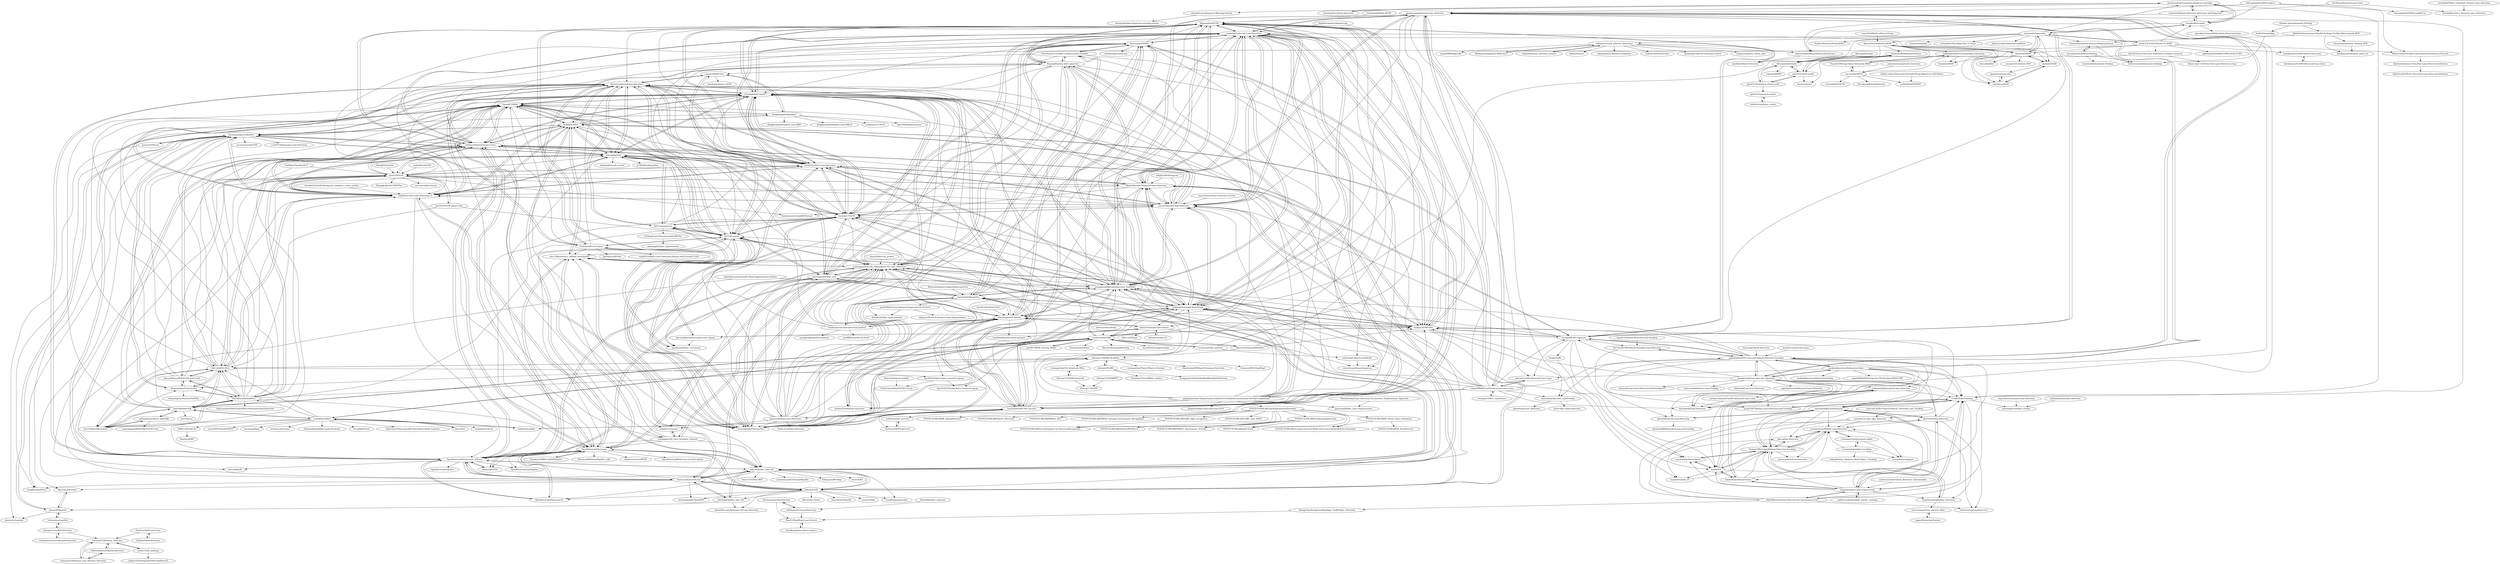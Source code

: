 digraph G {
"shawshany/Advance_LaneFinding" -> "shawshany/Lane_detection"
"shawshany/Advance_LaneFinding" -> "Azure-Sky-L/lane-detection"
"canozcivelek/lane-detection-with-steer-and-departure" -> "visualbuffer/copilot"
"canozcivelek/lane-detection-with-steer-and-departure" -> "JunshengFu/driving-lane-departure-warning"
"canozcivelek/lane-detection-with-steer-and-departure" -> "vamsiramakrishnan/AdvancedLaneLines"
"leoll2/Autoparking" -> "leilin-research/Automatic-Parking"
"XingangPan/SCNN" -> "cardwing/Codes-for-Lane-Detection"
"XingangPan/SCNN" -> "MaybeShewill-CV/lanenet-lane-detection"
"XingangPan/SCNN" -> "TuSimple/tusimple-benchmark"
"XingangPan/SCNN" -> "SeokjuLee/VPGNet"
"XingangPan/SCNN" -> "wvangansbeke/LaneDetection_End2End"
"XingangPan/SCNN" -> "amusi/awesome-lane-detection"
"XingangPan/SCNN" -> "XingangPan/seg_label_generate"
"XingangPan/SCNN" -> "lucastabelini/LaneATT"
"XingangPan/SCNN" -> "cfzd/Ultra-Fast-Lane-Detection"
"XingangPan/SCNN" -> "harryhan618/SCNN_Pytorch"
"XingangPan/SCNN" -> "mvirgo/MLND-Capstone"
"XingangPan/SCNN" -> "voldemortX/pytorch-auto-drive"
"XingangPan/SCNN" -> "liuruijin17/LSTR"
"XingangPan/SCNN" -> "lucastabelini/PolyLaneNet"
"XingangPan/SCNN" -> "aliyun/conditional-lane-detection"
"fabvio/TuSimple-lane-classes" -> "zillur-av/LVLane"
"fabvio/TuSimple-lane-classes" -> "karstenBehrendt/unsupervised_llamas"
"fabvio/TuSimple-lane-classes" -> "fabvio/Cascade-LD"
"fabvio/TuSimple-lane-classes" -> "leonfrank/lanenet-danet-pytorch"
"fabvio/TuSimple-lane-classes" -> "klintan/pytorch-lanenet"
"fabvio/TuSimple-lane-classes" -> "eeyrw/LaneDatasetInspector"
"yuliangguo/Pytorch_Generalized_3D_Lane_Detection" -> "yuliangguo/3D_Lane_Synthetic_Dataset"
"yuliangguo/Pytorch_Generalized_3D_Lane_Detection" -> "OpenDriveLab/PersFormer_3DLane"
"yuliangguo/Pytorch_Generalized_3D_Lane_Detection" -> "OpenDriveLab/OpenLane"
"yuliangguo/Pytorch_Generalized_3D_Lane_Detection" -> "once-3dlanes/once_3dlanes_benchmark"
"yuliangguo/Pytorch_Generalized_3D_Lane_Detection" -> "ybarancan/STSU" ["e"=1]
"yuliangguo/Pytorch_Generalized_3D_Lane_Detection" -> "tusen-ai/Anchor3DLane"
"yuliangguo/Pytorch_Generalized_3D_Lane_Detection" -> "JMoonr/LATR"
"yuliangguo/Pytorch_Generalized_3D_Lane_Detection" -> "lucastabelini/LaneATT"
"yuliangguo/Pytorch_Generalized_3D_Lane_Detection" -> "aliyun/conditional-lane-detection"
"yuliangguo/Pytorch_Generalized_3D_Lane_Detection" -> "gigo-team/bev_lane_det"
"yuliangguo/Pytorch_Generalized_3D_Lane_Detection" -> "koyeongmin/PINet"
"yuliangguo/Pytorch_Generalized_3D_Lane_Detection" -> "klintan/pytorch-lanenet"
"yuliangguo/Pytorch_Generalized_3D_Lane_Detection" -> "sel118/LaneAF"
"yuliangguo/Pytorch_Generalized_3D_Lane_Detection" -> "koyeongmin/PINet_new"
"yuliangguo/Pytorch_Generalized_3D_Lane_Detection" -> "lucastabelini/PolyLaneNet"
"MaybeShewill-CV/lanenet-lane-detection" -> "amusi/awesome-lane-detection"
"MaybeShewill-CV/lanenet-lane-detection" -> "cardwing/Codes-for-Lane-Detection"
"MaybeShewill-CV/lanenet-lane-detection" -> "cfzd/Ultra-Fast-Lane-Detection"
"MaybeShewill-CV/lanenet-lane-detection" -> "XingangPan/SCNN"
"MaybeShewill-CV/lanenet-lane-detection" -> "wvangansbeke/LaneDetection_End2End"
"MaybeShewill-CV/lanenet-lane-detection" -> "TuSimple/tusimple-benchmark"
"MaybeShewill-CV/lanenet-lane-detection" -> "SeokjuLee/VPGNet"
"MaybeShewill-CV/lanenet-lane-detection" -> "lucastabelini/LaneATT"
"MaybeShewill-CV/lanenet-lane-detection" -> "georgesung/advanced_lane_detection"
"MaybeShewill-CV/lanenet-lane-detection" -> "cfzd/Ultra-Fast-Lane-Detection-v2"
"MaybeShewill-CV/lanenet-lane-detection" -> "voldemortX/pytorch-auto-drive"
"MaybeShewill-CV/lanenet-lane-detection" -> "hustvl/YOLOP"
"MaybeShewill-CV/lanenet-lane-detection" -> "klintan/pytorch-lanenet"
"MaybeShewill-CV/lanenet-lane-detection" -> "liuruijin17/LSTR"
"MaybeShewill-CV/lanenet-lane-detection" -> "mvirgo/MLND-Capstone"
"amusi/TensorFlow-From-Zero-To-One" -> "amusi/awesome-lane-detection" ["e"=1]
"karolmajek/Mask_RCNN" -> "XingangPan/SCNN" ["e"=1]
"ApolloScapeAuto/dataset-api" -> "cardwing/Codes-for-Lane-Detection" ["e"=1]
"ApolloScapeAuto/dataset-api" -> "TuSimple/tusimple-benchmark" ["e"=1]
"amusi/awesome-lane-detection" -> "MaybeShewill-CV/lanenet-lane-detection"
"amusi/awesome-lane-detection" -> "cardwing/Codes-for-Lane-Detection"
"amusi/awesome-lane-detection" -> "cfzd/Ultra-Fast-Lane-Detection"
"amusi/awesome-lane-detection" -> "wvangansbeke/LaneDetection_End2End"
"amusi/awesome-lane-detection" -> "XingangPan/SCNN"
"amusi/awesome-lane-detection" -> "TuSimple/tusimple-benchmark"
"amusi/awesome-lane-detection" -> "lucastabelini/LaneATT"
"amusi/awesome-lane-detection" -> "voldemortX/pytorch-auto-drive"
"amusi/awesome-lane-detection" -> "liuruijin17/LSTR"
"amusi/awesome-lane-detection" -> "cfzd/Ultra-Fast-Lane-Detection-v2"
"amusi/awesome-lane-detection" -> "aliyun/conditional-lane-detection"
"amusi/awesome-lane-detection" -> "Turoad/lanedet"
"amusi/awesome-lane-detection" -> "SeokjuLee/VPGNet"
"amusi/awesome-lane-detection" -> "Turoad/CLRNet"
"amusi/awesome-lane-detection" -> "fundamentalvision/BEVFormer" ["e"=1]
"xlwang123/SEU_LaneDetect" -> "yang1688899/CarND-Advanced-Lane-Lines"
"tatsuyah/vehicle-detection" -> "galenballew/SDC-Lane-and-Vehicle-Detection-Tracking" ["e"=1]
"kemfic/Curved-Lane-Lines" -> "galenballew/SDC-Lane-and-Vehicle-Detection-Tracking"
"LearnTechWithUs/Stereo-Vision" -> "tkwoo/StereoVisionforADAS" ["e"=1]
"antonilo/unsupervised_detection" -> "vcg-uvic/fastMCD" ["e"=1]
"cardwing/Codes-for-Lane-Detection" -> "XingangPan/SCNN"
"cardwing/Codes-for-Lane-Detection" -> "wvangansbeke/LaneDetection_End2End"
"cardwing/Codes-for-Lane-Detection" -> "MaybeShewill-CV/lanenet-lane-detection"
"cardwing/Codes-for-Lane-Detection" -> "amusi/awesome-lane-detection"
"cardwing/Codes-for-Lane-Detection" -> "TuSimple/tusimple-benchmark"
"cardwing/Codes-for-Lane-Detection" -> "SeokjuLee/VPGNet"
"cardwing/Codes-for-Lane-Detection" -> "cfzd/Ultra-Fast-Lane-Detection"
"cardwing/Codes-for-Lane-Detection" -> "lucastabelini/LaneATT"
"cardwing/Codes-for-Lane-Detection" -> "lucastabelini/PolyLaneNet"
"cardwing/Codes-for-Lane-Detection" -> "voldemortX/pytorch-auto-drive"
"cardwing/Codes-for-Lane-Detection" -> "harryhan618/SCNN_Pytorch"
"cardwing/Codes-for-Lane-Detection" -> "liuruijin17/LSTR"
"cardwing/Codes-for-Lane-Detection" -> "XingangPan/seg_label_generate"
"cardwing/Codes-for-Lane-Detection" -> "koyeongmin/PINet"
"cardwing/Codes-for-Lane-Detection" -> "georgesung/advanced_lane_detection"
"Eromera/erfnet_pytorch" -> "cardwing/Codes-for-IntRA-KD" ["e"=1]
"Eromera/erfnet_pytorch" -> "cardwing/Codes-for-Lane-Detection" ["e"=1]
"Eromera/erfnet_pytorch" -> "ucbdrive/bdd100k" ["e"=1]
"UjjwalSaxena/Automold--Road-Augmentation-Library" -> "SysCV/bdd100k-models" ["e"=1]
"UjjwalSaxena/Automold--Road-Augmentation-Library" -> "wvangansbeke/LaneDetection_End2End" ["e"=1]
"yang1688899/CarND-Advanced-Lane-Lines" -> "udacity/CarND-Advanced-Lane-Lines" ["e"=1]
"yang1688899/CarND-Advanced-Lane-Lines" -> "xlwang123/SEU_LaneDetect"
"yang1688899/CarND-Advanced-Lane-Lines" -> "georgesung/advanced_lane_detection"
"yang1688899/CarND-Advanced-Lane-Lines" -> "shawshany/Advance_LaneFinding"
"yang1688899/CarND-Advanced-Lane-Lines" -> "wvangansbeke/LaneDetection_End2End"
"yang1688899/CarND-Advanced-Lane-Lines" -> "amusi/awesome-lane-detection"
"yang1688899/CarND-Advanced-Lane-Lines" -> "MaybeShewill-CV/lanenet-lane-detection"
"yang1688899/CarND-Advanced-Lane-Lines" -> "XingangPan/SCNN"
"yang1688899/CarND-Advanced-Lane-Lines" -> "TuSimple/tusimple-benchmark"
"yang1688899/CarND-Advanced-Lane-Lines" -> "cardwing/Codes-for-Lane-Detection"
"yang1688899/CarND-Advanced-Lane-Lines" -> "mvirgo/MLND-Capstone"
"yang1688899/CarND-Advanced-Lane-Lines" -> "galenballew/SDC-Lane-and-Vehicle-Detection-Tracking"
"yang1688899/CarND-Advanced-Lane-Lines" -> "gujingxiao/Lane-Segmentation-Solution-For-BaiduAI-Autonomous-Driving-Competition"
"yang1688899/CarND-Advanced-Lane-Lines" -> "davidawad/Lane-Detection"
"yang1688899/CarND-Advanced-Lane-Lines" -> "stesha2016/lanenet-enet-hnet"
"wvangansbeke/LaneDetection_End2End" -> "cardwing/Codes-for-Lane-Detection"
"wvangansbeke/LaneDetection_End2End" -> "MaybeShewill-CV/lanenet-lane-detection"
"wvangansbeke/LaneDetection_End2End" -> "TuSimple/tusimple-benchmark"
"wvangansbeke/LaneDetection_End2End" -> "XingangPan/SCNN"
"wvangansbeke/LaneDetection_End2End" -> "amusi/awesome-lane-detection"
"wvangansbeke/LaneDetection_End2End" -> "harryhan618/LaneNet"
"wvangansbeke/LaneDetection_End2End" -> "cfzd/Ultra-Fast-Lane-Detection"
"wvangansbeke/LaneDetection_End2End" -> "georgesung/advanced_lane_detection"
"wvangansbeke/LaneDetection_End2End" -> "koyeongmin/PINet"
"wvangansbeke/LaneDetection_End2End" -> "harryhan618/SCNN_Pytorch"
"wvangansbeke/LaneDetection_End2End" -> "SeokjuLee/VPGNet"
"wvangansbeke/LaneDetection_End2End" -> "klintan/pytorch-lanenet"
"wvangansbeke/LaneDetection_End2End" -> "liuruijin17/LSTR"
"wvangansbeke/LaneDetection_End2End" -> "lucastabelini/LaneATT"
"wvangansbeke/LaneDetection_End2End" -> "yuliangguo/Pytorch_Generalized_3D_Lane_Detection"
"klintan/pytorch-lanenet" -> "harryhan618/LaneNet"
"klintan/pytorch-lanenet" -> "stesha2016/lanenet-enet-hnet"
"klintan/pytorch-lanenet" -> "IrohXu/lanenet-lane-detection-pytorch"
"klintan/pytorch-lanenet" -> "TuSimple/tusimple-benchmark"
"klintan/pytorch-lanenet" -> "harryhan618/SCNN_Pytorch"
"klintan/pytorch-lanenet" -> "yuliangguo/Pytorch_Generalized_3D_Lane_Detection"
"klintan/pytorch-lanenet" -> "fabvio/TuSimple-lane-classes"
"klintan/pytorch-lanenet" -> "wvangansbeke/LaneDetection_End2End"
"klintan/pytorch-lanenet" -> "lucastabelini/PolyLaneNet"
"klintan/pytorch-lanenet" -> "leonfrank/lanenet-danet-pytorch"
"klintan/pytorch-lanenet" -> "lucastabelini/LaneATT"
"klintan/pytorch-lanenet" -> "cardwing/Codes-for-Lane-Detection"
"klintan/pytorch-lanenet" -> "aliyun/conditional-lane-detection"
"klintan/pytorch-lanenet" -> "koyeongmin/PINet"
"klintan/pytorch-lanenet" -> "SeokjuLee/VPGNet"
"harryhan618/SCNN_Pytorch" -> "harryhan618/LaneNet"
"harryhan618/SCNN_Pytorch" -> "klintan/pytorch-lanenet"
"harryhan618/SCNN_Pytorch" -> "forlovess/SCNN-pytorch"
"harryhan618/SCNN_Pytorch" -> "XingangPan/seg_label_generate"
"harryhan618/SCNN_Pytorch" -> "XingangPan/SCNN"
"harryhan618/SCNN_Pytorch" -> "wvangansbeke/LaneDetection_End2End"
"harryhan618/SCNN_Pytorch" -> "cardwing/Codes-for-Lane-Detection"
"harryhan618/SCNN_Pytorch" -> "lucastabelini/PolyLaneNet"
"harryhan618/SCNN_Pytorch" -> "lucastabelini/LaneATT"
"harryhan618/SCNN_Pytorch" -> "jcdubron/scnn_pytorch"
"harryhan618/SCNN_Pytorch" -> "sel118/LaneAF"
"harryhan618/SCNN_Pytorch" -> "TuSimple/tusimple-benchmark"
"harryhan618/SCNN_Pytorch" -> "aliyun/conditional-lane-detection"
"harryhan618/SCNN_Pytorch" -> "qinnzou/Robust-Lane-Detection"
"harryhan618/SCNN_Pytorch" -> "liuruijin17/LSTR"
"qinnzou/Robust-Lane-Detection" -> "koyeongmin/PINet_new"
"qinnzou/Robust-Lane-Detection" -> "lucastabelini/PolyLaneNet"
"qinnzou/Robust-Lane-Detection" -> "NickLucche/lane-detection"
"qinnzou/Robust-Lane-Detection" -> "cardwing/Codes-for-Lane-Detection"
"qinnzou/Robust-Lane-Detection" -> "klintan/pytorch-lanenet"
"qinnzou/Robust-Lane-Detection" -> "lucastabelini/LaneATT"
"qinnzou/Robust-Lane-Detection" -> "wvangansbeke/LaneDetection_End2End"
"qinnzou/Robust-Lane-Detection" -> "Turoad/lanedet"
"qinnzou/Robust-Lane-Detection" -> "yuliangguo/Pytorch_Generalized_3D_Lane_Detection"
"qinnzou/Robust-Lane-Detection" -> "koyeongmin/PINet"
"qinnzou/Robust-Lane-Detection" -> "TuSimple/tusimple-benchmark"
"qinnzou/Robust-Lane-Detection" -> "sel118/LaneAF"
"qinnzou/Robust-Lane-Detection" -> "harryhan618/SCNN_Pytorch"
"qinnzou/Robust-Lane-Detection" -> "xbjxh/CurveLanes"
"qinnzou/Robust-Lane-Detection" -> "aliyun/conditional-lane-detection"
"ucbdrive/scalabel" -> "ucbdrive/bdd100k"
"ucbdrive/scalabel" -> "scalabel/scalabel"
"Wizaron/instance-segmentation-pytorch" -> "harryhan618/LaneNet" ["e"=1]
"chindroid/ADAS" -> "nkotwar/ADAS"
"chindroid/ADAS" -> "ezzeldeen/ADAS"
"chindroid/ADAS" -> "vietanhdev/open-adas"
"chindroid/ADAS" -> "konsulko/ldws"
"chindroid/ADAS" -> "yeyang1021/matlab_IPM"
"chindroid/ADAS" -> "tkwoo/StereoVisionforADAS"
"sidroopdaska/SelfDrivingCar" -> "sidroopdaska/SelfDrivingRCCar" ["e"=1]
"sidroopdaska/SelfDrivingCar" -> "visualbuffer/copilot"
"sidroopdaska/SelfDrivingCar" -> "ibaiGorordo/Ultrafast-Lane-Detection-Inference-Pytorch-"
"sidroopdaska/SelfDrivingCar" -> "georgesung/advanced_lane_detection"
"Zanderzt/Rail-detection" -> "Zanderzt/Rail-Lane-Lines"
"l3p-cv/lost" -> "scalabel/scalabel" ["e"=1]
"ucbdrive/bdd100k" -> "bdd100k/bdd100k"
"ucbdrive/bdd100k" -> "MarvinTeichmann/MultiNet" ["e"=1]
"ucbdrive/bdd100k" -> "TuSimple/tusimple-benchmark"
"ucbdrive/bdd100k" -> "ucbdrive/scalabel"
"ucbdrive/bdd100k" -> "SeokjuLee/VPGNet"
"ucbdrive/bdd100k" -> "cardwing/Codes-for-Lane-Detection"
"ucbdrive/bdd100k" -> "wvangansbeke/LaneDetection_End2End"
"ucbdrive/bdd100k" -> "XingangPan/SCNN"
"ucbdrive/bdd100k" -> "gy20073/BDD_Driving_Model" ["e"=1]
"ucbdrive/bdd100k" -> "MaybeShewill-CV/lanenet-lane-detection"
"ucbdrive/bdd100k" -> "TimoSaemann/ENet" ["e"=1]
"ucbdrive/bdd100k" -> "Eromera/erfnet_pytorch" ["e"=1]
"ucbdrive/bdd100k" -> "MarvinTeichmann/KittiSeg" ["e"=1]
"ucbdrive/bdd100k" -> "mcordts/cityscapesScripts" ["e"=1]
"ucbdrive/bdd100k" -> "scalabel/scalabel"
"karstenBehrendt/unsupervised_llamas" -> "fabvio/TuSimple-lane-classes"
"karstenBehrendt/unsupervised_llamas" -> "pandamax/Parse_Curvelanes"
"karstenBehrendt/unsupervised_llamas" -> "sel118/LaneAF"
"kcg2015/Vehicle-Detection-and-Tracking" -> "tj27-vkr/RCNN-Vehicle-Tracking-Lane-Detection" ["e"=1]
"davidtvs/PyTorch-ENet" -> "klintan/pytorch-lanenet" ["e"=1]
"tj27-vkr/RCNN-Vehicle-Tracking-Lane-Detection" -> "ayush1997/Robust-Lane-Detection-and-Tracking"
"tj27-vkr/RCNN-Vehicle-Tracking-Lane-Detection" -> "galenballew/SDC-Lane-and-Vehicle-Detection-Tracking"
"federicafioretti/railway-detection" -> "tamasino52/Railroad_and_Obstacle_detection"
"federicafioretti/railway-detection" -> "tamasino52/Railway_detection"
"XingangPan/seg_label_generate" -> "TuSimple/tusimple-benchmark"
"XingangPan/seg_label_generate" -> "XingangPan/SCNN"
"XingangPan/seg_label_generate" -> "harryhan618/SCNN_Pytorch"
"XingangPan/seg_label_generate" -> "harryhan618/LaneNet"
"XingangPan/seg_label_generate" -> "SoulmateB/CurveLanes"
"XingangPan/seg_label_generate" -> "sel118/LaneAF"
"XingangPan/seg_label_generate" -> "lucastabelini/LaneATT"
"XingangPan/seg_label_generate" -> "cardwing/Codes-for-Lane-Detection"
"XingangPan/seg_label_generate" -> "yuliangguo/Pytorch_Generalized_3D_Lane_Detection"
"XingangPan/seg_label_generate" -> "Chenzhaowei13/Light-Condition-Style-Transfer"
"XingangPan/seg_label_generate" -> "pandamax/Parse_Curvelanes"
"XingangPan/seg_label_generate" -> "fabvio/TuSimple-lane-classes"
"XingangPan/seg_label_generate" -> "yujun0-0/MMA-Net"
"XingangPan/seg_label_generate" -> "eeyrw/LaneDatasetInspector"
"XingangPan/seg_label_generate" -> "wvangansbeke/LaneDetection_End2End"
"jdorweiler/lane-detection" -> "yashchandak/LaneDetection"
"jdorweiler/lane-detection" -> "youxiamotors/Vehicle-Lane-Detection"
"jdorweiler/lane-detection" -> "tomazas/opencv-lane-vehicle-track"
"jdorweiler/lane-detection" -> "rAum/CurvedLaneDetection"
"jdorweiler/lane-detection" -> "FrenkT/LaneTracking"
"lyft/nuscenes-devkit" -> "ucbdrive/bdd100k" ["e"=1]
"tkwoo/StereoVisionforADAS" -> "windowsub0406/StereoVision"
"tkwoo/StereoVisionforADAS" -> "dhernandez0/stixels"
"tkwoo/StereoVisionforADAS" -> "gishi523/stixel-world"
"tkwoo/StereoVisionforADAS" -> "ksharsha/ADAS"
"tkwoo/StereoVisionforADAS" -> "ezzeldeen/ADAS"
"tkwoo/StereoVisionforADAS" -> "nkotwar/ADAS"
"tkwoo/StereoVisionforADAS" -> "chindroid/ADAS"
"tkwoo/StereoVisionforADAS" -> "madaiqian/ADAS-moving-object-detection"
"jaeoh2/Road-Lane-Instance-Segmentation-PyTorch" -> "shirokunet/lane_segmentation"
"jaeoh2/Road-Lane-Instance-Segmentation-PyTorch" -> "dingmyu/Pytorch-Instance-Lane-Segmentation"
"Rohith-K/Autonomous-Parallel-Parking-Car-like-Robot-Gazebo-ROS" -> "kmalhan/autonomous_park_ros"
"Rohith-K/Autonomous-Parallel-Parking-Car-like-Robot-Gazebo-ROS" -> "binxxx/Autonomous_Parking_ROS"
"Rohith-K/Autonomous-Parallel-Parking-Car-like-Robot-Gazebo-ROS" -> "Gireeshsuresh/Autonomous-Parking-System"
"Yucao42/Moving-Object-Detection-MOD-" -> "madaiqian/ADAS-moving-object-detection"
"Yucao42/Moving-Object-Detection-MOD-" -> "vcg-uvic/fastMCD"
"binxxx/Autonomous_Parking_ROS" -> "kmalhan/autonomous_park_ros"
"gujingxiao/Lane-Segmentation-Solution-For-BaiduAI-Autonomous-Driving-Competition" -> "Jinglever/baidu-lane-detection-2019"
"gujingxiao/Lane-Segmentation-Solution-For-BaiduAI-Autonomous-Driving-Competition" -> "qixuxiang/Baidu_Lane_Segmentation"
"gujingxiao/Lane-Segmentation-Solution-For-BaiduAI-Autonomous-Driving-Competition" -> "TuSimple/tusimple-benchmark"
"gujingxiao/Lane-Segmentation-Solution-For-BaiduAI-Autonomous-Driving-Competition" -> "cardwing/Codes-for-Lane-Detection"
"gujingxiao/Lane-Segmentation-Solution-For-BaiduAI-Autonomous-Driving-Competition" -> "POSTECH-IMLAB/LaneSegmentationNetwork"
"gujingxiao/Lane-Segmentation-Solution-For-BaiduAI-Autonomous-Driving-Competition" -> "wvangansbeke/LaneDetection_End2End"
"gujingxiao/Lane-Segmentation-Solution-For-BaiduAI-Autonomous-Driving-Competition" -> "lucastabelini/LaneATT"
"gujingxiao/Lane-Segmentation-Solution-For-BaiduAI-Autonomous-Driving-Competition" -> "XingangPan/SCNN"
"gujingxiao/Lane-Segmentation-Solution-For-BaiduAI-Autonomous-Driving-Competition" -> "harryhan618/SCNN_Pytorch"
"gujingxiao/Lane-Segmentation-Solution-For-BaiduAI-Autonomous-Driving-Competition" -> "Chenzhaowei13/Light-Condition-Style-Transfer"
"gujingxiao/Lane-Segmentation-Solution-For-BaiduAI-Autonomous-Driving-Competition" -> "amusi/awesome-lane-detection"
"gujingxiao/Lane-Segmentation-Solution-For-BaiduAI-Autonomous-Driving-Competition" -> "yuliangguo/Pytorch_Generalized_3D_Lane_Detection"
"gujingxiao/Lane-Segmentation-Solution-For-BaiduAI-Autonomous-Driving-Competition" -> "liuruijin17/LSTR"
"gujingxiao/Lane-Segmentation-Solution-For-BaiduAI-Autonomous-Driving-Competition" -> "SeokjuLee/VPGNet"
"gujingxiao/Lane-Segmentation-Solution-For-BaiduAI-Autonomous-Driving-Competition" -> "stesha2016/lanenet-enet-hnet"
"forlovess/SCNN-pytorch" -> "jcdubron/scnn_pytorch"
"MichiMaestre/Lane-Detection-for-Autonomous-Cars" -> "tomazas/opencv-lane-vehicle-track"
"MichiMaestre/Lane-Detection-for-Autonomous-Cars" -> "ZhangChaoZhong/LaneMarkings_TrafficSigns_Detection"
"MichiMaestre/Lane-Detection-for-Autonomous-Cars" -> "yashchandak/LaneDetection"
"MichiMaestre/Lane-Detection-for-Autonomous-Cars" -> "FrenkT/LaneTracking"
"MichiMaestre/Lane-Detection-for-Autonomous-Cars" -> "rAum/CurvedLaneDetection"
"MichiMaestre/Lane-Detection-for-Autonomous-Cars" -> "jake-g/lane-detection"
"MichiMaestre/Lane-Detection-for-Autonomous-Cars" -> "jdorweiler/lane-detection"
"visualbuffer/copilot" -> "vamsiramakrishnan/AdvancedLaneLines"
"visualbuffer/copilot" -> "canozcivelek/lane-detection-with-steer-and-departure"
"visualbuffer/copilot" -> "JunshengFu/driving-lane-departure-warning"
"visualbuffer/copilot" -> "vietanhdev/open-adas"
"visualbuffer/copilot" -> "apreddyy/LaneandYolovehicle-DetectionLinux"
"stesha2016/lanenet-enet-hnet" -> "klintan/pytorch-lanenet"
"stesha2016/lanenet-enet-hnet" -> "harryhan618/LaneNet"
"Zanderzt/Rail-Lane-Lines" -> "Zanderzt/Rail-detection"
"Zanderzt/Rail-Lane-Lines" -> "tamasino52/Railway_detection"
"hlwang1124/GMRPD" -> "hlwang1124/NIM"
"fabvio/Cascade-LD" -> "fabvio/TuSimple-lane-classes"
"POSTECH-IMLAB/LaneSegmentationNetwork" -> "POSTECH-IMLAB/Traffic_sign_ADAS"
"POSTECH-IMLAB/LaneSegmentationNetwork" -> "POSTECH-IMLAB/Non-Stationary-Car-DetectionRecognition"
"POSTECH-IMLAB/LaneSegmentationNetwork" -> "POSTECH-IMLAB/traffic_light_recognition"
"POSTECH-IMLAB/LaneSegmentationNetwork" -> "POSTECH-IMLAB/IR_AnimalDetector"
"POSTECH-IMLAB/LaneSegmentationNetwork" -> "POSTECH-IMLAB/FaceSpoofingDetection"
"POSTECH-IMLAB/LaneSegmentationNetwork" -> "POSTECH-IMLAB/Vehicle_Detection"
"POSTECH-IMLAB/LaneSegmentationNetwork" -> "POSTECH-IMLAB/PIMNet_FR-1"
"POSTECH-IMLAB/LaneSegmentationNetwork" -> "POSTECH-IMLAB/DetectorWithFocus"
"POSTECH-IMLAB/LaneSegmentationNetwork" -> "POSTECH-IMLAB/PIMNet_Internal_Environment_Recognition" ["e"=1]
"POSTECH-IMLAB/LaneSegmentationNetwork" -> "POSTECH-IMLAB/PIMNET_Autonomous_Driving"
"POSTECH-IMLAB/LaneSegmentationNetwork" -> "POSTECH-IMLAB/policeTrack"
"POSTECH-IMLAB/LaneSegmentationNetwork" -> "POSTECH-IMLAB/IR_Driver_Gaze_Estimation"
"POSTECH-IMLAB/LaneSegmentationNetwork" -> "POSTECH-IMLAB/Accurate-and-Fast-Multi-view-Face-Landmark-Point-Detection"
"ayush1997/Robust-Lane-Detection-and-Tracking" -> "FrenkT/LaneTracking"
"ZhangChaoZhong/LaneMarkings_TrafficSigns_Detection" -> "WantUrHug/Road-Lane-Dectect"
"harryhan618/LaneNet" -> "klintan/pytorch-lanenet"
"harryhan618/LaneNet" -> "harryhan618/SCNN_Pytorch"
"harryhan618/LaneNet" -> "IrohXu/lanenet-lane-detection-pytorch"
"harryhan618/LaneNet" -> "wvangansbeke/LaneDetection_End2End"
"harryhan618/LaneNet" -> "XingangPan/seg_label_generate"
"harryhan618/LaneNet" -> "stesha2016/lanenet-enet-hnet"
"harryhan618/LaneNet" -> "koyeongmin/PINet_new"
"harryhan618/LaneNet" -> "TuSimple/tusimple-benchmark"
"harryhan618/LaneNet" -> "shirokunet/lane_segmentation"
"harryhan618/LaneNet" -> "cardwing/Codes-for-Lane-Detection"
"harryhan618/LaneNet" -> "yuliangguo/Pytorch_Generalized_3D_Lane_Detection"
"harryhan618/LaneNet" -> "jaeoh2/Road-Lane-Instance-Segmentation-PyTorch"
"harryhan618/LaneNet" -> "Chenzhaowei13/Light-Condition-Style-Transfer"
"harryhan618/LaneNet" -> "lucastabelini/PolyLaneNet"
"Gireeshsuresh/Autonomous-Parking-System" -> "jovanduy/AutonomousParking"
"Gireeshsuresh/Autonomous-Parking-System" -> "leilin-research/Automatic-Parking"
"brodyh/caffe" -> "marshallixp/DriverAssist"
"marshallixp/DriverAssist" -> "NamanCMU/Lane-Marking-Detection-Tracking"
"marshallixp/DriverAssist" -> "baidut/ITS"
"ebuarip/Lane-Departure-Warning-System" -> "zhongzebin/lane-departure-warning-system"
"ShenhanQian/Lane_Detection-An_Instance_Segmentation_Approach" -> "qixuxiang/Baidu_Lane_Segmentation"
"POSTECH-IMLAB/traffic_light_recognition" -> "POSTECH-IMLAB/Non-Stationary-Car-DetectionRecognition"
"gishi523/semantic-stixels" -> "tudelft-iv/instance_stixels"
"jcdubron/scnn_pytorch" -> "forlovess/SCNN-pytorch"
"POSTECH-IMLAB/IR_Driver_Gaze_Estimation" -> "POSTECH-IMLAB/Accurate-and-Fast-Multi-view-Face-Landmark-Point-Detection"
"POSTECH-IMLAB/IR_Driver_Gaze_Estimation" -> "POSTECH-IMLAB/IR_FaceDetector"
"tudelft-iv/instance_stixels" -> "gishi523/semantic-stixels"
"POSTECH-IMLAB/FaceSpoofingDetection" -> "POSTECH-IMLAB/DetectorWithFocus"
"POSTECH-IMLAB/FaceSpoofingDetection" -> "POSTECH-IMLAB/policeTrack"
"POSTECH-IMLAB/FaceSpoofingDetection" -> "POSTECH-IMLAB/PIMNET_Autonomous_Driving"
"bdd100k/bdd100k" -> "SysCV/bdd100k-models"
"bdd100k/bdd100k" -> "ucbdrive/bdd100k"
"bdd100k/bdd100k" -> "williamhyin/yolov5s_bdd100k"
"bdd100k/bdd100k" -> "scalabel/scalabel"
"bdd100k/bdd100k" -> "datvuthanh/HybridNets"
"bdd100k/bdd100k" -> "CAIC-AD/YOLOPv2"
"bdd100k/bdd100k" -> "sel118/LaneAF"
"bdd100k/bdd100k" -> "hustvl/YOLOP"
"bdd100k/bdd100k" -> "aliyun/conditional-lane-detection"
"bdd100k/bdd100k" -> "voldemortX/pytorch-auto-drive"
"bdd100k/bdd100k" -> "lucastabelini/LaneATT"
"bdd100k/bdd100k" -> "SysCV/pcan" ["e"=1]
"liuchenyang33/laneDection" -> "WantUrHug/Road-Lane-Dectect"
"liuchenyang33/laneDection" -> "leftthomas/CarLaneDetection"
"voldemortX/pytorch-auto-drive" -> "Turoad/lanedet"
"voldemortX/pytorch-auto-drive" -> "Turoad/CLRNet"
"voldemortX/pytorch-auto-drive" -> "lucastabelini/LaneATT"
"voldemortX/pytorch-auto-drive" -> "cfzd/Ultra-Fast-Lane-Detection-v2"
"voldemortX/pytorch-auto-drive" -> "aliyun/conditional-lane-detection"
"voldemortX/pytorch-auto-drive" -> "cfzd/Ultra-Fast-Lane-Detection"
"voldemortX/pytorch-auto-drive" -> "liuruijin17/LSTR"
"voldemortX/pytorch-auto-drive" -> "OpenDriveLab/OpenLane"
"voldemortX/pytorch-auto-drive" -> "OpenDriveLab/PersFormer_3DLane"
"voldemortX/pytorch-auto-drive" -> "Wolfwjs/GANet"
"voldemortX/pytorch-auto-drive" -> "amusi/awesome-lane-detection"
"voldemortX/pytorch-auto-drive" -> "cardwing/Codes-for-Lane-Detection"
"voldemortX/pytorch-auto-drive" -> "lucastabelini/PolyLaneNet"
"voldemortX/pytorch-auto-drive" -> "XingangPan/SCNN"
"voldemortX/pytorch-auto-drive" -> "hustvl/YOLOP"
"cfzd/Ultra-Fast-Lane-Detection" -> "cfzd/Ultra-Fast-Lane-Detection-v2"
"cfzd/Ultra-Fast-Lane-Detection" -> "MaybeShewill-CV/lanenet-lane-detection"
"cfzd/Ultra-Fast-Lane-Detection" -> "amusi/awesome-lane-detection"
"cfzd/Ultra-Fast-Lane-Detection" -> "lucastabelini/LaneATT"
"cfzd/Ultra-Fast-Lane-Detection" -> "liuruijin17/LSTR"
"cfzd/Ultra-Fast-Lane-Detection" -> "voldemortX/pytorch-auto-drive"
"cfzd/Ultra-Fast-Lane-Detection" -> "cardwing/Codes-for-Lane-Detection"
"cfzd/Ultra-Fast-Lane-Detection" -> "TuSimple/tusimple-benchmark"
"cfzd/Ultra-Fast-Lane-Detection" -> "XingangPan/SCNN"
"cfzd/Ultra-Fast-Lane-Detection" -> "aliyun/conditional-lane-detection"
"cfzd/Ultra-Fast-Lane-Detection" -> "wvangansbeke/LaneDetection_End2End"
"cfzd/Ultra-Fast-Lane-Detection" -> "hustvl/YOLOP"
"cfzd/Ultra-Fast-Lane-Detection" -> "Turoad/CLRNet"
"cfzd/Ultra-Fast-Lane-Detection" -> "Turoad/lanedet"
"cfzd/Ultra-Fast-Lane-Detection" -> "lucastabelini/PolyLaneNet"
"pandamax/Parse_Curvelanes" -> "SoulmateB/CurveLanes"
"xmba15/rail_marking" -> "tamasino52/Railway_detection"
"xmba15/rail_marking" -> "pideyi1025/DeepLabV3Plus-RailSem19"
"hlwang1124/SNE-RoadSeg" -> "zhechen/PLARD"
"hlwang1124/SNE-RoadSeg" -> "ruirangerfan/Three-Filters-to-Normal"
"hlwang1124/SNE-RoadSeg" -> "chaytonmin/Off-Road-Freespace-Detection" ["e"=1]
"hlwang1124/SNE-RoadSeg" -> "Charmve/SNE-RoadSeg2"
"hlwang1124/SNE-RoadSeg" -> "chequanghuy/TwinLiteNet"
"hlwang1124/SNE-RoadSeg" -> "CAIC-AD/YOLOPv2"
"hlwang1124/SNE-RoadSeg" -> "ruirangerfan/GAL-DeepLabv3Plus"
"yuliangguo/3D_Lane_Synthetic_Dataset" -> "yuliangguo/Pytorch_Generalized_3D_Lane_Detection"
"yuliangguo/3D_Lane_Synthetic_Dataset" -> "once-3dlanes/once_3dlanes_benchmark"
"yuliangguo/3D_Lane_Synthetic_Dataset" -> "OpenDriveLab/OpenLane"
"yuliangguo/3D_Lane_Synthetic_Dataset" -> "xbjxh/CurveLanes"
"yuliangguo/3D_Lane_Synthetic_Dataset" -> "gigo-team/bev_lane_det"
"yuliangguo/3D_Lane_Synthetic_Dataset" -> "OpenDriveLab/PersFormer_3DLane"
"Chenzhaowei13/Light-Condition-Style-Transfer" -> "koyeongmin/PINet"
"Chenzhaowei13/Light-Condition-Style-Transfer" -> "yuliangguo/3D_Lane_Synthetic_Dataset"
"Chenzhaowei13/Light-Condition-Style-Transfer" -> "XingangPan/seg_label_generate"
"Chenzhaowei13/Light-Condition-Style-Transfer" -> "lucastabelini/LaneATT"
"Chenzhaowei13/Light-Condition-Style-Transfer" -> "harryhan618/LaneNet"
"Chenzhaowei13/Light-Condition-Style-Transfer" -> "cardwing/Codes-for-IntRA-KD"
"koyeongmin/PINet" -> "koyeongmin/PINet_new"
"koyeongmin/PINet" -> "lucastabelini/PolyLaneNet"
"koyeongmin/PINet" -> "yuliangguo/Pytorch_Generalized_3D_Lane_Detection"
"koyeongmin/PINet" -> "wvangansbeke/LaneDetection_End2End"
"koyeongmin/PINet" -> "Chenzhaowei13/Light-Condition-Style-Transfer"
"koyeongmin/PINet" -> "lucastabelini/LaneATT"
"koyeongmin/PINet" -> "cardwing/Codes-for-Lane-Detection"
"koyeongmin/PINet" -> "sel118/LaneAF"
"koyeongmin/PINet" -> "XingangPan/SCNN"
"koyeongmin/PINet" -> "SeokjuLee/VPGNet"
"koyeongmin/PINet" -> "klintan/pytorch-lanenet"
"koyeongmin/PINet" -> "rolandying/FusionLane"
"koyeongmin/PINet" -> "yuliangguo/3D_Lane_Synthetic_Dataset"
"koyeongmin/PINet" -> "gigo-team/bev_lane_det"
"koyeongmin/PINet" -> "liuruijin17/LSTR"
"lucastabelini/PolyLaneNet" -> "lucastabelini/LaneATT"
"lucastabelini/PolyLaneNet" -> "liuruijin17/LSTR"
"lucastabelini/PolyLaneNet" -> "koyeongmin/PINet_new"
"lucastabelini/PolyLaneNet" -> "koyeongmin/PINet"
"lucastabelini/PolyLaneNet" -> "cardwing/Codes-for-Lane-Detection"
"lucastabelini/PolyLaneNet" -> "yuliangguo/Pytorch_Generalized_3D_Lane_Detection"
"lucastabelini/PolyLaneNet" -> "sel118/LaneAF"
"lucastabelini/PolyLaneNet" -> "klintan/pytorch-lanenet"
"lucastabelini/PolyLaneNet" -> "voldemortX/pytorch-auto-drive"
"lucastabelini/PolyLaneNet" -> "TuSimple/tusimple-benchmark"
"lucastabelini/PolyLaneNet" -> "cfzd/Ultra-Fast-Lane-Detection"
"lucastabelini/PolyLaneNet" -> "wvangansbeke/LaneDetection_End2End"
"lucastabelini/PolyLaneNet" -> "harryhan618/SCNN_Pytorch"
"lucastabelini/PolyLaneNet" -> "XingangPan/SCNN"
"lucastabelini/PolyLaneNet" -> "ZJULearning/resa"
"SoulmateB/CurveLanes" -> "pandamax/Parse_Curvelanes"
"SoulmateB/CurveLanes" -> "vonsj0210/Multi-Lane-Detection-Dataset-with-Ground-Truth"
"SoulmateB/CurveLanes" -> "XingangPan/seg_label_generate"
"SoulmateB/CurveLanes" -> "aliyun/conditional-lane-detection"
"SoulmateB/CurveLanes" -> "sel118/LaneAF"
"SoulmateB/CurveLanes" -> "once-3dlanes/once_3dlanes_benchmark"
"SoulmateB/CurveLanes" -> "hirotomusiker/CLRerNet"
"SoulmateB/CurveLanes" -> "Jinming-Su/SGNet"
"SoulmateB/CurveLanes" -> "Turoad/CLRNet"
"koyeongmin/PINet_new" -> "koyeongmin/PINet"
"koyeongmin/PINet_new" -> "sel118/LaneAF"
"koyeongmin/PINet_new" -> "lucastabelini/LaneATT"
"koyeongmin/PINet_new" -> "aliyun/conditional-lane-detection"
"koyeongmin/PINet_new" -> "lucastabelini/PolyLaneNet"
"koyeongmin/PINet_new" -> "yuliangguo/Pytorch_Generalized_3D_Lane_Detection"
"koyeongmin/PINet_new" -> "liuruijin17/LSTR"
"koyeongmin/PINet_new" -> "pandamax/Parse_Curvelanes"
"koyeongmin/PINet_new" -> "xbjxh/CurveLanes"
"koyeongmin/PINet_new" -> "qinnzou/Robust-Lane-Detection"
"koyeongmin/PINet_new" -> "harryhan618/LaneNet"
"koyeongmin/PINet_new" -> "eeyrw/LaneDatasetInspector"
"koyeongmin/PINet_new" -> "wvangansbeke/LaneDetection_End2End"
"xbjxh/CurveLanes" -> "yuliangguo/3D_Lane_Synthetic_Dataset"
"I2RDL2/ASTAR-3D" -> "Benzlxs/tDBN" ["e"=1]
"tamasino52/Railway_detection" -> "tamasino52/Railroad_and_Obstacle_detection"
"tamasino52/Railway_detection" -> "federicafioretti/railway-detection"
"tamasino52/Railway_detection" -> "xmba15/rail_marking"
"scalabel/scalabel" -> "bdd100k/bdd100k"
"scalabel/scalabel" -> "ucbdrive/scalabel"
"scalabel/scalabel" -> "ucbdrive/bdd100k"
"scalabel/scalabel" -> "walzimmer/3d-bat" ["e"=1]
"scalabel/scalabel" -> "naurril/SUSTechPOINTS" ["e"=1]
"scalabel/scalabel" -> "bernwang/latte" ["e"=1]
"scalabel/scalabel" -> "SysCV/bdd100k-models"
"scalabel/scalabel" -> "CAIC-AD/YOLOPv2"
"scalabel/scalabel" -> "l3p-cv/lost" ["e"=1]
"scalabel/scalabel" -> "xtreme1-io/xtreme1" ["e"=1]
"scalabel/scalabel" -> "I2RDL2/ASTAR-3D"
"scalabel/scalabel" -> "datvuthanh/HybridNets"
"scalabel/scalabel" -> "HumanSignal/label-studio-frontend" ["e"=1]
"scalabel/scalabel" -> "ch-sa/labelCloud" ["e"=1]
"scalabel/scalabel" -> "chaytonmin/Awesome-BEV-Perception-Multi-Cameras" ["e"=1]
"NamanCMU/Lane-Marking-Detection-Tracking" -> "vinaykumarhegde/lane_detection"
"NamanCMU/Lane-Marking-Detection-Tracking" -> "youxiamotors/Vehicle-Lane-Detection"
"NamanCMU/Lane-Marking-Detection-Tracking" -> "baidut/ITS"
"NamanCMU/Lane-Marking-Detection-Tracking" -> "marshallixp/DriverAssist"
"NamanCMU/Lane-Marking-Detection-Tracking" -> "aprovodi/RoadLaneDetection"
"NamanCMU/Lane-Marking-Detection-Tracking" -> "jake-g/lane-detection"
"baidut/ITS" -> "NamanCMU/Lane-Marking-Detection-Tracking"
"baidut/ITS" -> "baidut/OpenVehicleVision"
"baidut/ITS" -> "marshallixp/DriverAssist"
"baidut/ITS" -> "youxiamotors/Vehicle-Lane-Detection"
"baidut/ITS" -> "hurjunhwa/mld_crf"
"baidut/ITS" -> "mohamedadaly/caltech-lane-detection"
"baidut/ITS" -> "vinaykumarhegde/lane_detection"
"tamasino52/Railroad_and_Obstacle_detection" -> "federicafioretti/railway-detection"
"tamasino52/Railroad_and_Obstacle_detection" -> "tamasino52/Railway_detection"
"darylclimb/cvml_project" -> "yuliangguo/Pytorch_Generalized_3D_Lane_Detection" ["e"=1]
"zhechen/PLARD" -> "hlwang1124/SNE-RoadSeg"
"zhechen/PLARD" -> "wangguojun2018/LidarRoadBoundaryDetection" ["e"=1]
"zhechen/PLARD" -> "Shuijing725/ece498sm_project"
"hlwang1124/AAFramework" -> "hlwang1124/NIM"
"hlwang1124/AAFramework" -> "ruirangerfan/GAL-DeepLabv3Plus"
"williamhyin/yolov5s_bdd100k" -> "bdd100k/bdd100k"
"williamhyin/yolov5s_bdd100k" -> "SysCV/bdd100k-models"
"williamhyin/yolov5s_bdd100k" -> "yogeshgajjar/BDD100k-YOLOV3-tiny"
"vietanhdev/open-adas" -> "chindroid/ADAS"
"vietanhdev/open-adas" -> "visualbuffer/copilot"
"vietanhdev/open-adas" -> "tkwoo/StereoVisionforADAS"
"vietanhdev/open-adas" -> "jason-li-831202/Vehicle-CV-ADAS"
"vietanhdev/open-adas" -> "eFiniLan/xnxpilot" ["e"=1]
"vietanhdev/open-adas" -> "ezzeldeen/ADAS"
"vietanhdev/open-adas" -> "JunshengFu/driving-lane-departure-warning"
"vietanhdev/open-adas" -> "nkotwar/ADAS"
"vietanhdev/open-adas" -> "cfzd/Ultra-Fast-Lane-Detection-v2"
"vietanhdev/open-adas" -> "vietanhdev/This-Repo-Has-15-Stars"
"vietanhdev/open-adas" -> "JokerEyeAdas/AdasSourrondView" ["e"=1]
"vietanhdev/open-adas" -> "YanbaruRobotics/PythonPilot"
"vietanhdev/open-adas" -> "ndrplz/surround_vehicles_awareness"
"vietanhdev/open-adas" -> "Gireeshsuresh/Autonomous-Parking-System"
"vietanhdev/open-adas" -> "olpotkin/Vehicle-Detection"
"ijager/PedestrianTracker" -> "victorcampos7/cnn_particle_filter"
"WantUrHug/Road-Lane-Dectect" -> "DataXujing/lane-detect-opencv"
"DataXujing/lane-detect-opencv" -> "WantUrHug/Road-Lane-Dectect"
"cardwing/Codes-for-IntRA-KD" -> "eeyrw/LaneDatasetInspector"
"mohamedadaly/caltech-lane-detection" -> "NamanCMU/Lane-Marking-Detection-Tracking"
"mohamedadaly/caltech-lane-detection" -> "baidut/ITS"
"mohamedadaly/caltech-lane-detection" -> "FrenkT/LaneTracking"
"mohamedadaly/caltech-lane-detection" -> "baidut/OpenVehicleVision"
"MankaranSingh/Auto-Birds-Eye" -> "ndrplz/surround_vehicles_awareness" ["e"=1]
"WongKinYiu/yolor" -> "hustvl/YOLOP" ["e"=1]
"aliyun/conditional-lane-detection" -> "Turoad/lanedet"
"aliyun/conditional-lane-detection" -> "lucastabelini/LaneATT"
"aliyun/conditional-lane-detection" -> "Turoad/CLRNet"
"aliyun/conditional-lane-detection" -> "sel118/LaneAF"
"aliyun/conditional-lane-detection" -> "voldemortX/pytorch-auto-drive"
"aliyun/conditional-lane-detection" -> "Wolfwjs/GANet"
"aliyun/conditional-lane-detection" -> "koyeongmin/PINet_new"
"aliyun/conditional-lane-detection" -> "ZJULearning/resa"
"aliyun/conditional-lane-detection" -> "liuruijin17/LSTR"
"aliyun/conditional-lane-detection" -> "cfzd/Ultra-Fast-Lane-Detection-v2"
"aliyun/conditional-lane-detection" -> "OpenDriveLab/PersFormer_3DLane"
"aliyun/conditional-lane-detection" -> "yuliangguo/Pytorch_Generalized_3D_Lane_Detection"
"aliyun/conditional-lane-detection" -> "cfzd/Ultra-Fast-Lane-Detection"
"aliyun/conditional-lane-detection" -> "yujun0-0/MMA-Net"
"aliyun/conditional-lane-detection" -> "hirotomusiker/CLRerNet"
"hustvl/YOLOP" -> "CAIC-AD/YOLOPv2"
"hustvl/YOLOP" -> "datvuthanh/HybridNets"
"hustvl/YOLOP" -> "cfzd/Ultra-Fast-Lane-Detection"
"hustvl/YOLOP" -> "cfzd/Ultra-Fast-Lane-Detection-v2"
"hustvl/YOLOP" -> "voldemortX/pytorch-auto-drive"
"hustvl/YOLOP" -> "Turoad/CLRNet"
"hustvl/YOLOP" -> "fundamentalvision/BEVFormer" ["e"=1]
"hustvl/YOLOP" -> "amusi/awesome-lane-detection"
"hustvl/YOLOP" -> "lucastabelini/LaneATT"
"hustvl/YOLOP" -> "HuangJunJie2017/BEVDet" ["e"=1]
"hustvl/YOLOP" -> "MaybeShewill-CV/lanenet-lane-detection"
"hustvl/YOLOP" -> "hpc203/YOLOP-opencv-dnn" ["e"=1]
"hustvl/YOLOP" -> "mit-han-lab/bevfusion" ["e"=1]
"hustvl/YOLOP" -> "hustvl/MapTR" ["e"=1]
"hustvl/YOLOP" -> "Turoad/lanedet"
"youxiamotors/driveassist-alpha" -> "youxiamotors/Vehicle-Lane-Detection"
"youxiamotors/driveassist-alpha" -> "youxiamotors/papers"
"youxiamotors/driveassist-alpha" -> "youxiamotors/object-tracking"
"youxiamotors/object-tracking" -> "youxiamotors/papers"
"youxiamotors/object-tracking" -> "youxiamotors/driveassist-alpha"
"youxiamotors/object-tracking" -> "youxiamotors/Vehicle-Lane-Detection"
"youxiamotors/object-tracking" -> "safeng/Online_Adaptive_Multi-Object_Tracking"
"lucastabelini/LaneATT" -> "liuruijin17/LSTR"
"lucastabelini/LaneATT" -> "aliyun/conditional-lane-detection"
"lucastabelini/LaneATT" -> "lucastabelini/PolyLaneNet"
"lucastabelini/LaneATT" -> "cfzd/Ultra-Fast-Lane-Detection"
"lucastabelini/LaneATT" -> "Turoad/CLRNet"
"lucastabelini/LaneATT" -> "sel118/LaneAF"
"lucastabelini/LaneATT" -> "voldemortX/pytorch-auto-drive"
"lucastabelini/LaneATT" -> "Turoad/lanedet"
"lucastabelini/LaneATT" -> "koyeongmin/PINet_new"
"lucastabelini/LaneATT" -> "yuliangguo/Pytorch_Generalized_3D_Lane_Detection"
"lucastabelini/LaneATT" -> "XingangPan/SCNN"
"lucastabelini/LaneATT" -> "amusi/awesome-lane-detection"
"lucastabelini/LaneATT" -> "cardwing/Codes-for-Lane-Detection"
"lucastabelini/LaneATT" -> "TuSimple/tusimple-benchmark"
"lucastabelini/LaneATT" -> "cfzd/Ultra-Fast-Lane-Detection-v2"
"andrewssobral/simple_vehicle_counting" -> "tomazas/opencv-lane-vehicle-track" ["e"=1]
"Pandas-Team/Automatic-Parking" -> "Rohith-K/Autonomous-Parallel-Parking-Car-like-Robot-Gazebo-ROS" ["e"=1]
"Pandas-Team/Automatic-Parking" -> "leoll2/Autoparking" ["e"=1]
"Tsinghua-MARS-Lab/HDMapNet" -> "OpenDriveLab/OpenLane" ["e"=1]
"liuruijin17/LSTR" -> "lucastabelini/LaneATT"
"liuruijin17/LSTR" -> "cfzd/Ultra-Fast-Lane-Detection"
"liuruijin17/LSTR" -> "lucastabelini/PolyLaneNet"
"liuruijin17/LSTR" -> "voldemortX/pytorch-auto-drive"
"liuruijin17/LSTR" -> "aliyun/conditional-lane-detection"
"liuruijin17/LSTR" -> "sel118/LaneAF"
"liuruijin17/LSTR" -> "OpenDriveLab/OpenLane"
"liuruijin17/LSTR" -> "koyeongmin/PINet_new"
"liuruijin17/LSTR" -> "amusi/awesome-lane-detection"
"liuruijin17/LSTR" -> "wvangansbeke/LaneDetection_End2End"
"liuruijin17/LSTR" -> "cardwing/Codes-for-Lane-Detection"
"liuruijin17/LSTR" -> "Turoad/lanedet"
"liuruijin17/LSTR" -> "OpenDriveLab/PersFormer_3DLane"
"liuruijin17/LSTR" -> "yuliangguo/Pytorch_Generalized_3D_Lane_Detection"
"liuruijin17/LSTR" -> "ZJULearning/resa"
"Turoad/lanedet" -> "Turoad/CLRNet"
"Turoad/lanedet" -> "aliyun/conditional-lane-detection"
"Turoad/lanedet" -> "ZJULearning/resa"
"Turoad/lanedet" -> "voldemortX/pytorch-auto-drive"
"Turoad/lanedet" -> "lucastabelini/LaneATT"
"Turoad/lanedet" -> "cfzd/Ultra-Fast-Lane-Detection-v2"
"Turoad/lanedet" -> "cfzd/Ultra-Fast-Lane-Detection"
"Turoad/lanedet" -> "OpenDriveLab/OpenLane"
"Turoad/lanedet" -> "sel118/LaneAF"
"Turoad/lanedet" -> "moletop/leetcode_record" ["e"=1]
"Turoad/lanedet" -> "Wolfwjs/GANet"
"Turoad/lanedet" -> "OpenDriveLab/PersFormer_3DLane"
"Turoad/lanedet" -> "liuruijin17/LSTR"
"Turoad/lanedet" -> "hirotomusiker/CLRerNet"
"Turoad/lanedet" -> "Js-Monkey/datepicker" ["e"=1]
"Dt-Pham/Advanced-Lane-Lines" -> "nicedaddy/yolov3_deepsort_lane_detection"
"Dt-Pham/Advanced-Lane-Lines" -> "canozcivelek/lane-detection-with-steer-and-departure"
"TomMao23/multiyolov5" -> "hustvl/YOLOP" ["e"=1]
"TomMao23/multiyolov5" -> "JiayuanWang-JW/YOLOv8-multi-task" ["e"=1]
"ZJULearning/resa" -> "Turoad/lanedet"
"ZJULearning/resa" -> "sel118/LaneAF"
"ZJULearning/resa" -> "aliyun/conditional-lane-detection"
"ZJULearning/resa" -> "lucastabelini/LaneATT"
"ZJULearning/resa" -> "liuruijin17/LSTR"
"ZJULearning/resa" -> "Turoad/CLRNet"
"ZJULearning/resa" -> "lucastabelini/PolyLaneNet"
"ZJULearning/resa" -> "Ze-Yang/Lane-Detection-with-ERFNet"
"IrohXu/lanenet-lane-detection-pytorch" -> "harryhan618/LaneNet"
"IrohXu/lanenet-lane-detection-pytorch" -> "klintan/pytorch-lanenet"
"IrohXu/lanenet-lane-detection-pytorch" -> "ms5898/LaneNet-PyTorch"
"IrohXu/lanenet-lane-detection-pytorch" -> "Turoad/lanedet"
"IrohXu/lanenet-lane-detection-pytorch" -> "ZJULearning/resa"
"IrohXu/lanenet-lane-detection-pytorch" -> "mengpengfei/pytorch-lanenet"
"IrohXu/lanenet-lane-detection-pytorch" -> "yuliangguo/Pytorch_Generalized_3D_Lane_Detection"
"vladan-stojnic/Detection-of-Small-Flying-Objects-in-UAV-Videos" -> "mribrahim/PESMOD"
"ibaiGorordo/Ultrafast-Lane-Detection-Inference-Pytorch-" -> "ibaiGorordo/onnx-Ultra-Fast-Lane-Detection-Inference"
"Ze-Yang/Lane-Detection-with-ERFNet" -> "amazingzby/lane_segmentation"
"tomazas/opencv-lane-vehicle-track" -> "yashchandak/LaneDetection"
"tomazas/opencv-lane-vehicle-track" -> "MichiMaestre/Lane-Detection-for-Autonomous-Cars"
"tomazas/opencv-lane-vehicle-track" -> "youxiamotors/Vehicle-Lane-Detection"
"tomazas/opencv-lane-vehicle-track" -> "FrenkT/LaneTracking"
"tomazas/opencv-lane-vehicle-track" -> "NamanCMU/Lane-Marking-Detection-Tracking"
"tomazas/opencv-lane-vehicle-track" -> "baidut/OpenVehicleVision"
"tomazas/opencv-lane-vehicle-track" -> "jdorweiler/lane-detection"
"tomazas/opencv-lane-vehicle-track" -> "marshallixp/DriverAssist"
"tomazas/opencv-lane-vehicle-track" -> "baidut/ITS"
"tomazas/opencv-lane-vehicle-track" -> "vinaykumarhegde/lane_detection"
"tomazas/opencv-lane-vehicle-track" -> "andrewssobral/simple_vehicle_counting" ["e"=1]
"yujun0-0/MMA-Net" -> "dongkwonjin/Eigenlanes"
"yujun0-0/MMA-Net" -> "sel118/LaneAF"
"yujun0-0/MMA-Net" -> "aliyun/conditional-lane-detection"
"yujun0-0/MMA-Net" -> "pandamax/parse_vil100"
"ybarancan/STSU" -> "OpenDriveLab/PersFormer_3DLane" ["e"=1]
"ybarancan/STSU" -> "yuliangguo/Pytorch_Generalized_3D_Lane_Detection" ["e"=1]
"jake-g/lane-detection" -> "youxiamotors/Vehicle-Lane-Detection"
"jake-g/lane-detection" -> "NamanCMU/Lane-Marking-Detection-Tracking"
"baidut/OpenVehicleVision" -> "baidut/ITS"
"baidut/OpenVehicleVision" -> "NamanCMU/Lane-Marking-Detection-Tracking"
"baidut/OpenVehicleVision" -> "tomazas/opencv-lane-vehicle-track"
"baidut/OpenVehicleVision" -> "youxiamotors/Vehicle-Lane-Detection"
"baidut/OpenVehicleVision" -> "mohamedadaly/caltech-lane-detection"
"sel118/LaneAF" -> "aliyun/conditional-lane-detection"
"sel118/LaneAF" -> "ZJULearning/resa"
"sel118/LaneAF" -> "Wolfwjs/GANet"
"sel118/LaneAF" -> "lucastabelini/LaneATT"
"sel118/LaneAF" -> "koyeongmin/PINet_new"
"sel118/LaneAF" -> "yujun0-0/MMA-Net"
"sel118/LaneAF" -> "liuruijin17/LSTR"
"sel118/LaneAF" -> "karstenBehrendt/unsupervised_llamas"
"sel118/LaneAF" -> "yuliangguo/Pytorch_Generalized_3D_Lane_Detection"
"sel118/LaneAF" -> "once-3dlanes/once_3dlanes_benchmark"
"sel118/LaneAF" -> "SoulmateB/CurveLanes"
"sel118/LaneAF" -> "lucastabelini/PolyLaneNet"
"sel118/LaneAF" -> "Turoad/lanedet"
"sel118/LaneAF" -> "xbjxh/CurveLanes"
"sel118/LaneAF" -> "Turoad/CLRNet"
"ppasler/current-adas" -> "ezzeldeen/ADAS"
"youxiamotors/Vehicle-Lane-Detection" -> "youxiamotors/papers"
"youxiamotors/Vehicle-Lane-Detection" -> "NamanCMU/Lane-Marking-Detection-Tracking"
"youxiamotors/Vehicle-Lane-Detection" -> "jake-g/lane-detection"
"youxiamotors/Vehicle-Lane-Detection" -> "youxiamotors/driveassist-alpha"
"youxiamotors/Vehicle-Lane-Detection" -> "aprovodi/RoadLaneDetection"
"yashchandak/LaneDetection" -> "jake-g/lane-detection"
"yashchandak/LaneDetection" -> "FrenkT/LaneTracking"
"yashchandak/LaneDetection" -> "tomazas/opencv-lane-vehicle-track"
"yashchandak/LaneDetection" -> "jdorweiler/lane-detection"
"yashchandak/LaneDetection" -> "NamanCMU/Lane-Marking-Detection-Tracking"
"yashchandak/LaneDetection" -> "youxiamotors/Vehicle-Lane-Detection"
"yashchandak/LaneDetection" -> "kylesf/Advanced-Lane-Detection"
"SysCV/bdd100k-models" -> "bdd100k/bdd100k"
"SysCV/bdd100k-models" -> "datvuthanh/HybridNets"
"SysCV/bdd100k-models" -> "chequanghuy/TwinLiteNet"
"SysCV/bdd100k-models" -> "williamhyin/yolov5s_bdd100k"
"SysCV/bdd100k-models" -> "CAIC-AD/YOLOPv2"
"datvuthanh/HybridNets" -> "CAIC-AD/YOLOPv2"
"datvuthanh/HybridNets" -> "hustvl/YOLOP"
"datvuthanh/HybridNets" -> "chequanghuy/TwinLiteNet"
"datvuthanh/HybridNets" -> "Turoad/CLRNet"
"datvuthanh/HybridNets" -> "SysCV/bdd100k-models"
"datvuthanh/HybridNets" -> "ibaiGorordo/ONNX-HybridNets-Multitask-Road-Detection"
"datvuthanh/HybridNets" -> "JiayuanWang-JW/YOLOv8-multi-task"
"datvuthanh/HybridNets" -> "OpenDriveLab/OpenLane"
"datvuthanh/HybridNets" -> "cfzd/Ultra-Fast-Lane-Detection-v2"
"datvuthanh/HybridNets" -> "bdd100k/bdd100k"
"datvuthanh/HybridNets" -> "voldemortX/pytorch-auto-drive"
"datvuthanh/HybridNets" -> "Turoad/lanedet"
"datvuthanh/HybridNets" -> "aliyun/conditional-lane-detection"
"datvuthanh/HybridNets" -> "hlwang1124/SNE-RoadSeg"
"datvuthanh/HybridNets" -> "lucastabelini/LaneATT"
"cfzd/Ultra-Fast-Lane-Detection-v2" -> "cfzd/Ultra-Fast-Lane-Detection"
"cfzd/Ultra-Fast-Lane-Detection-v2" -> "Turoad/CLRNet"
"cfzd/Ultra-Fast-Lane-Detection-v2" -> "voldemortX/pytorch-auto-drive"
"cfzd/Ultra-Fast-Lane-Detection-v2" -> "Turoad/lanedet"
"cfzd/Ultra-Fast-Lane-Detection-v2" -> "aliyun/conditional-lane-detection"
"cfzd/Ultra-Fast-Lane-Detection-v2" -> "OpenDriveLab/PersFormer_3DLane"
"cfzd/Ultra-Fast-Lane-Detection-v2" -> "lucastabelini/LaneATT"
"cfzd/Ultra-Fast-Lane-Detection-v2" -> "Wolfwjs/GANet"
"cfzd/Ultra-Fast-Lane-Detection-v2" -> "hirotomusiker/CLRerNet"
"cfzd/Ultra-Fast-Lane-Detection-v2" -> "CAIC-AD/YOLOPv2"
"cfzd/Ultra-Fast-Lane-Detection-v2" -> "hustvl/YOLOP"
"cfzd/Ultra-Fast-Lane-Detection-v2" -> "OpenDriveLab/OpenLane"
"cfzd/Ultra-Fast-Lane-Detection-v2" -> "gigo-team/bev_lane_det"
"cfzd/Ultra-Fast-Lane-Detection-v2" -> "tusen-ai/Anchor3DLane"
"cfzd/Ultra-Fast-Lane-Detection-v2" -> "amusi/awesome-lane-detection"
"Turoad/CLRNet" -> "Turoad/lanedet"
"Turoad/CLRNet" -> "cfzd/Ultra-Fast-Lane-Detection-v2"
"Turoad/CLRNet" -> "aliyun/conditional-lane-detection"
"Turoad/CLRNet" -> "Wolfwjs/GANet"
"Turoad/CLRNet" -> "hirotomusiker/CLRerNet"
"Turoad/CLRNet" -> "lucastabelini/LaneATT"
"Turoad/CLRNet" -> "voldemortX/pytorch-auto-drive"
"Turoad/CLRNet" -> "OpenDriveLab/OpenLane"
"Turoad/CLRNet" -> "OpenDriveLab/PersFormer_3DLane"
"Turoad/CLRNet" -> "dongkwonjin/Eigenlanes"
"Turoad/CLRNet" -> "cfzd/Ultra-Fast-Lane-Detection"
"Turoad/CLRNet" -> "CAIC-AD/YOLOPv2"
"Turoad/CLRNet" -> "sel118/LaneAF"
"Turoad/CLRNet" -> "gigo-team/bev_lane_det"
"Turoad/CLRNet" -> "hustvl/YOLOP"
"OpenDriveLab/OpenLane" -> "OpenDriveLab/PersFormer_3DLane"
"OpenDriveLab/OpenLane" -> "OpenDriveLab/OpenLane-V2" ["e"=1]
"OpenDriveLab/OpenLane" -> "once-3dlanes/once_3dlanes_benchmark"
"OpenDriveLab/OpenLane" -> "yuliangguo/Pytorch_Generalized_3D_Lane_Detection"
"OpenDriveLab/OpenLane" -> "gigo-team/bev_lane_det"
"OpenDriveLab/OpenLane" -> "Turoad/CLRNet"
"OpenDriveLab/OpenLane" -> "Tsinghua-MARS-Lab/HDMapNet" ["e"=1]
"OpenDriveLab/OpenLane" -> "Wolfwjs/GANet"
"OpenDriveLab/OpenLane" -> "JMoonr/LATR"
"OpenDriveLab/OpenLane" -> "voldemortX/pytorch-auto-drive"
"OpenDriveLab/OpenLane" -> "ybarancan/STSU" ["e"=1]
"OpenDriveLab/OpenLane" -> "Mrmoore98/VectorMapNet_code" ["e"=1]
"OpenDriveLab/OpenLane" -> "OpenDriveLab/LaneSegNet" ["e"=1]
"OpenDriveLab/OpenLane" -> "megvii-research/PETR" ["e"=1]
"OpenDriveLab/OpenLane" -> "OpenDriveLab/Birds-eye-view-Perception" ["e"=1]
"OpenDriveLab/PersFormer_3DLane" -> "OpenDriveLab/OpenLane"
"OpenDriveLab/PersFormer_3DLane" -> "JMoonr/LATR"
"OpenDriveLab/PersFormer_3DLane" -> "yuliangguo/Pytorch_Generalized_3D_Lane_Detection"
"OpenDriveLab/PersFormer_3DLane" -> "OpenDriveLab/OpenLane-V2" ["e"=1]
"OpenDriveLab/PersFormer_3DLane" -> "gigo-team/bev_lane_det"
"OpenDriveLab/PersFormer_3DLane" -> "once-3dlanes/once_3dlanes_benchmark"
"OpenDriveLab/PersFormer_3DLane" -> "ybarancan/STSU" ["e"=1]
"OpenDriveLab/PersFormer_3DLane" -> "tusen-ai/Anchor3DLane"
"OpenDriveLab/PersFormer_3DLane" -> "Turoad/CLRNet"
"OpenDriveLab/PersFormer_3DLane" -> "hustvl/MapTR" ["e"=1]
"OpenDriveLab/PersFormer_3DLane" -> "aliyun/conditional-lane-detection"
"OpenDriveLab/PersFormer_3DLane" -> "OpenDriveLab/TopoNet" ["e"=1]
"OpenDriveLab/PersFormer_3DLane" -> "Wolfwjs/GANet"
"OpenDriveLab/PersFormer_3DLane" -> "OpenDriveLab/LaneSegNet" ["e"=1]
"OpenDriveLab/PersFormer_3DLane" -> "voldemortX/pytorch-auto-drive"
"once-3dlanes/once_3dlanes_benchmark" -> "gigo-team/bev_lane_det"
"once-3dlanes/once_3dlanes_benchmark" -> "OpenDriveLab/PersFormer_3DLane"
"once-3dlanes/once_3dlanes_benchmark" -> "OpenDriveLab/OpenLane"
"once-3dlanes/once_3dlanes_benchmark" -> "yuliangguo/Pytorch_Generalized_3D_Lane_Detection"
"once-3dlanes/once_3dlanes_benchmark" -> "tusen-ai/Anchor3DLane"
"once-3dlanes/once_3dlanes_benchmark" -> "Wolfwjs/GANet"
"Wolfwjs/GANet" -> "Turoad/CLRNet"
"Wolfwjs/GANet" -> "dongkwonjin/Eigenlanes"
"Wolfwjs/GANet" -> "sel118/LaneAF"
"Wolfwjs/GANet" -> "aliyun/conditional-lane-detection"
"Wolfwjs/GANet" -> "gigo-team/bev_lane_det"
"Wolfwjs/GANet" -> "OpenDriveLab/OpenLane"
"Wolfwjs/GANet" -> "once-3dlanes/once_3dlanes_benchmark"
"Wolfwjs/GANet" -> "OpenDriveLab/PersFormer_3DLane"
"Wolfwjs/GANet" -> "voldemortX/pytorch-auto-drive"
"Wolfwjs/GANet" -> "cfzd/Ultra-Fast-Lane-Detection-v2"
"Wolfwjs/GANet" -> "lucastabelini/LaneATT"
"Wolfwjs/GANet" -> "JMoonr/LATR"
"Wolfwjs/GANet" -> "Turoad/lanedet"
"Wolfwjs/GANet" -> "hirotomusiker/CLRerNet"
"Wolfwjs/GANet" -> "yuliangguo/Pytorch_Generalized_3D_Lane_Detection"
"midasklr/yolov5ds" -> "hustvl/YOLOP" ["e"=1]
"hpc203/YOLOP-opencv-dnn" -> "hustvl/YOLOP" ["e"=1]
"hpc203/YOLOP-opencv-dnn" -> "hpc203/yolopv2-opencv-onnxrun-cpp-py" ["e"=1]
"hpc203/YOLOP-opencv-dnn" -> "CAIC-AD/YOLOPv2" ["e"=1]
"nicedaddy/Yolov5_DeepSort_Pytorch_lane_detection" -> "nicedaddy/yolov3_deepsort_lane_detection" ["e"=1]
"iwatake2222/self-driving-ish_computer_vision_system" -> "cfzd/Ultra-Fast-Lane-Detection-v2" ["e"=1]
"Sampson-Lee/Rail-Detection" -> "irtrailenium/train-ego-path-detection"
"Sampson-Lee/Rail-Detection" -> "Yzichen/mmLaneDet"
"Sampson-Lee/Rail-Detection" -> "tamasino52/Railway_detection"
"Baiyuetribe/ncnn-models" -> "FeiGeChuanShu/YOLOPv2-ncnn" ["e"=1]
"ibaiGorordo/onnx-Ultra-Fast-Lane-Detection-Inference" -> "ibaiGorordo/TfLite-Ultra-Fast-Lane-Detection-Inference"
"vcg-uvic/fastMCD" -> "Yucao42/Moving-Object-Detection-MOD-"
"vcg-uvic/fastMCD" -> "CansenJIANG/SCBU"
"vcg-uvic/fastMCD" -> "madaiqian/ADAS-moving-object-detection"
"vcg-uvic/fastMCD" -> "Breakend/MotionDetection"
"vcg-uvic/fastMCD" -> "mribrahim/PESMOD"
"dongkwonjin/Eigenlanes" -> "Wolfwjs/GANet"
"dongkwonjin/Eigenlanes" -> "dongkwonjin/Semantic-Line-DRM" ["e"=1]
"dongkwonjin/Eigenlanes" -> "dongkwonjin/Semantic-Line-MWCS" ["e"=1]
"dongkwonjin/Eigenlanes" -> "yujun0-0/MMA-Net"
"dongkwonjin/Eigenlanes" -> "yuk6heo/GUI-IVOS" ["e"=1]
"dongkwonjin/Eigenlanes" -> "Turoad/CLRNet"
"dongkwonjin/Eigenlanes" -> "dongkwonjin/RVLD"
"dongkwonjin/Eigenlanes" -> "dnjs3594/Eigencontours" ["e"=1]
"gigo-team/bev_lane_det" -> "once-3dlanes/once_3dlanes_benchmark"
"gigo-team/bev_lane_det" -> "tusen-ai/Anchor3DLane"
"gigo-team/bev_lane_det" -> "OpenDriveLab/PersFormer_3DLane"
"gigo-team/bev_lane_det" -> "OpenDriveLab/OpenLane"
"gigo-team/bev_lane_det" -> "XueSongTap/bev_lane_det"
"gigo-team/bev_lane_det" -> "Wolfwjs/GANet"
"gigo-team/bev_lane_det" -> "JMoonr/LATR"
"gigo-team/bev_lane_det" -> "yuantianyuan01/StreamMapNet" ["e"=1]
"gigo-team/bev_lane_det" -> "yuliangguo/Pytorch_Generalized_3D_Lane_Detection"
"gigo-team/bev_lane_det" -> "OpenDriveLab/OpenLane-V2" ["e"=1]
"gigo-team/bev_lane_det" -> "ZiYang-xie/MV-Map" ["e"=1]
"gigo-team/bev_lane_det" -> "hustvl/GKT" ["e"=1]
"gigo-team/bev_lane_det" -> "woodfrog/maptracker" ["e"=1]
"gigo-team/bev_lane_det" -> "Sense-GVT/Fast-BEV" ["e"=1]
"gigo-team/bev_lane_det" -> "cfzd/Ultra-Fast-Lane-Detection-v2"
"OpenDriveLab/OpenLane-V2" -> "OpenDriveLab/OpenLane" ["e"=1]
"OpenDriveLab/OpenLane-V2" -> "OpenDriveLab/PersFormer_3DLane" ["e"=1]
"andrewssobral/vehicle_detection_haarcascades" -> "tomazas/opencv-lane-vehicle-track" ["e"=1]
"CAIC-AD/YOLOPv2" -> "datvuthanh/HybridNets"
"CAIC-AD/YOLOPv2" -> "hustvl/YOLOP"
"CAIC-AD/YOLOPv2" -> "JiayuanWang-JW/YOLOv8-multi-task"
"CAIC-AD/YOLOPv2" -> "Turoad/CLRNet"
"CAIC-AD/YOLOPv2" -> "cfzd/Ultra-Fast-Lane-Detection-v2"
"CAIC-AD/YOLOPv2" -> "chequanghuy/TwinLiteNet"
"CAIC-AD/YOLOPv2" -> "hpc203/yolopv2-opencv-onnxrun-cpp-py"
"CAIC-AD/YOLOPv2" -> "Turoad/lanedet"
"CAIC-AD/YOLOPv2" -> "voldemortX/pytorch-auto-drive"
"CAIC-AD/YOLOPv2" -> "lucastabelini/LaneATT"
"CAIC-AD/YOLOPv2" -> "hirotomusiker/CLRerNet"
"CAIC-AD/YOLOPv2" -> "SysCV/bdd100k-models"
"CAIC-AD/YOLOPv2" -> "cfzd/Ultra-Fast-Lane-Detection"
"CAIC-AD/YOLOPv2" -> "hlwang1124/SNE-RoadSeg"
"CAIC-AD/YOLOPv2" -> "bdd100k/bdd100k"
"jason-li-831202/Vehicle-CV-ADAS" -> "nqkhanh2002/ADAS-LDWS-LKAS-FCWS"
"jason-li-831202/Vehicle-CV-ADAS" -> "hpc203/Ultra-Fast-Lane-Detection-v2-opencv-onnxrun"
"jason-li-831202/Vehicle-CV-ADAS" -> "cfzd/Ultra-Fast-Lane-Detection-v2"
"jason-li-831202/Vehicle-CV-ADAS" -> "ibaiGorordo/Ultrafast-Lane-Detection-Inference-Pytorch-"
"jason-li-831202/Vehicle-CV-ADAS" -> "tawnkramer/CarND-Vehicle-Detection"
"jason-li-831202/Vehicle-CV-ADAS" -> "visualbuffer/copilot"
"jason-li-831202/Vehicle-CV-ADAS" -> "chindroid/ADAS"
"jason-li-831202/Vehicle-CV-ADAS" -> "vietanhdev/open-adas"
"zkyseu/PPlanedet" -> "zkyseu/O2SFormer"
"zkyseu/PPlanedet" -> "zkyntu/UnLanedet"
"zkyseu/PPlanedet" -> "Yzichen/mmLaneDet"
"zkyseu/PPlanedet" -> "hirotomusiker/CLRerNet"
"hpc203/yolopv2-opencv-onnxrun-cpp-py" -> "FeiGeChuanShu/YOLOPv2-ncnn"
"hpc203/yolopv2-opencv-onnxrun-cpp-py" -> "hpc203/LSTR-lane-detect-onnxrun-cpp-py"
"nkotwar/ADAS" -> "ezzeldeen/ADAS"
"nkotwar/ADAS" -> "ppasler/current-adas"
"nkotwar/ADAS" -> "chindroid/ADAS"
"ruirangerfan/GAL-DeepLabv3Plus" -> "hlwang1124/AAFramework"
"vinaykumarhegde/lane_detection" -> "victorcampos7/cnn_particle_filter"
"vinaykumarhegde/lane_detection" -> "NamanCMU/Lane-Marking-Detection-Tracking"
"FrenkT/LaneTracking" -> "vinaykumarhegde/lane_detection"
"FrenkT/LaneTracking" -> "yashchandak/LaneDetection"
"FrenkT/LaneTracking" -> "tomazas/opencv-lane-vehicle-track"
"FrenkT/LaneTracking" -> "ayush1997/Robust-Lane-Detection-and-Tracking"
"FrenkT/LaneTracking" -> "NamanCMU/Lane-Marking-Detection-Tracking"
"FrenkT/LaneTracking" -> "pierluigiferrari/lane_tracker"
"FrenkT/LaneTracking" -> "davidawad/Lane-Detection"
"hpc203/Ultra-Fast-Lane-Detection-v2-opencv-onnxrun" -> "hpc203/LSTR-lane-detect-onnxrun-cpp-py"
"hpc203/Ultra-Fast-Lane-Detection-v2-opencv-onnxrun" -> "Salary-only-17k/Ultra-Fast-Lane-Detection-v2-pp"
"madaiqian/ADAS-moving-object-detection" -> "Yucao42/Moving-Object-Detection-MOD-"
"madaiqian/ADAS-moving-object-detection" -> "ksharsha/ADAS"
"tusen-ai/Anchor3DLane" -> "gigo-team/bev_lane_det"
"tusen-ai/Anchor3DLane" -> "JMoonr/LATR"
"tusen-ai/Anchor3DLane" -> "XueSongTap/bev_lane_det"
"tusen-ai/Anchor3DLane" -> "OpenDriveLab/PersFormer_3DLane"
"tusen-ai/Anchor3DLane" -> "once-3dlanes/once_3dlanes_benchmark"
"tusen-ai/Anchor3DLane" -> "yuliangguo/Pytorch_Generalized_3D_Lane_Detection"
"tusen-ai/Anchor3DLane" -> "wudongming97/TopoMLP" ["e"=1]
"tusen-ai/Anchor3DLane" -> "OpenDriveLab/OpenLane"
"tusen-ai/Anchor3DLane" -> "dongkwonjin/RVLD"
"tusen-ai/Anchor3DLane" -> "zkyseu/O2SFormer"
"hirotomusiker/CLRerNet" -> "Turoad/CLRNet"
"hirotomusiker/CLRerNet" -> "zkyseu/O2SFormer"
"hirotomusiker/CLRerNet" -> "passerer/SRLane"
"hirotomusiker/CLRerNet" -> "zkyseu/PPlanedet"
"hirotomusiker/CLRerNet" -> "cfzd/Ultra-Fast-Lane-Detection-v2"
"hirotomusiker/CLRerNet" -> "aliyun/conditional-lane-detection"
"hirotomusiker/CLRerNet" -> "chequanghuy/TwinLiteNet"
"hirotomusiker/CLRerNet" -> "czyczyyzc/CondLSTR"
"hirotomusiker/CLRerNet" -> "Turoad/lanedet"
"hirotomusiker/CLRerNet" -> "voldemortX/pytorch-auto-drive"
"hirotomusiker/CLRerNet" -> "SoulmateB/CurveLanes"
"hirotomusiker/CLRerNet" -> "dongkwonjin/RVLD"
"hirotomusiker/CLRerNet" -> "Wolfwjs/GANet"
"hirotomusiker/CLRerNet" -> "Core9724/Awesome-Lane-Detection"
"hirotomusiker/CLRerNet" -> "tusen-ai/Anchor3DLane"
"XueSongTap/bev_lane_det" -> "tusen-ai/Anchor3DLane"
"XueSongTap/bev_lane_det" -> "JiaweiZhao-git/Awesome-3D-Lane-Detection"
"XueSongTap/bev_lane_det" -> "gigo-team/bev_lane_det"
"XueSongTap/bev_lane_det" -> "zkyseu/PPlanedet"
"JMoonr/LATR" -> "OpenDriveLab/PersFormer_3DLane"
"JMoonr/LATR" -> "tusen-ai/Anchor3DLane"
"JMoonr/LATR" -> "JMoonr/dv-3dlane"
"JMoonr/LATR" -> "gigo-team/bev_lane_det"
"JMoonr/LATR" -> "homothetic/Topo2D" ["e"=1]
"JMoonr/LATR" -> "OpenDriveLab/OpenLane"
"JMoonr/LATR" -> "yuliangguo/Pytorch_Generalized_3D_Lane_Detection"
"JMoonr/LATR" -> "wudongming97/TopoMLP" ["e"=1]
"JMoonr/LATR" -> "JiaweiZhao-git/Awesome-3D-Lane-Detection"
"JMoonr/LATR" -> "once-3dlanes/once_3dlanes_benchmark"
"JMoonr/LATR" -> "woodfrog/maptracker" ["e"=1]
"JMoonr/LATR" -> "XueSongTap/bev_lane_det"
"JMoonr/LATR" -> "cnzzx/GeMap" ["e"=1]
"JMoonr/LATR" -> "Wolfwjs/GANet"
"JMoonr/LATR" -> "OpenDriveLab/OpenLane-V2" ["e"=1]
"chequanghuy/TwinLiteNet" -> "chequanghuy/TwinLiteNetPlus"
"chequanghuy/TwinLiteNet" -> "hirotomusiker/CLRerNet"
"chequanghuy/TwinLiteNet" -> "JiayuanWang-JW/YOLOv8-multi-task"
"chequanghuy/TwinLiteNet" -> "CAIC-AD/YOLOPv2"
"chequanghuy/TwinLiteNet" -> "datvuthanh/HybridNets"
"JiayuanWang-JW/YOLOv8-multi-task" -> "CAIC-AD/YOLOPv2"
"JiayuanWang-JW/YOLOv8-multi-task" -> "chequanghuy/TwinLiteNet"
"JiayuanWang-JW/YOLOv8-multi-task" -> "datvuthanh/HybridNets"
"JiayuanWang-JW/YOLOv8-multi-task" -> "Turoad/CLRNet"
"JiayuanWang-JW/YOLOv8-multi-task" -> "hustvl/YOLOP"
"JiayuanWang-JW/YOLOv8-multi-task" -> "hirotomusiker/CLRerNet"
"dhernandez0/sgm" -> "dhernandez0/stixels" ["e"=1]
"Yzichen/mmLaneDet" -> "Sampson-Lee/Rail-Detection"
"Yzichen/mmLaneDet" -> "zkyseu/PPlanedet"
"MarvinTeichmann/MultiNet" -> "ucbdrive/bdd100k" ["e"=1]
"MarvinTeichmann/MultiNet" -> "XingangPan/SCNN" ["e"=1]
"MarvinTeichmann/MultiNet" -> "SeokjuLee/VPGNet" ["e"=1]
"MarvinTeichmann/MultiNet" -> "hlwang1124/SNE-RoadSeg" ["e"=1]
"zkyseu/O2SFormer" -> "zkyseu/PPlanedet"
"victorcampos7/cnn_particle_filter" -> "ijager/PedestrianTracker"
"ndrplz/self-driving-car" -> "MaybeShewill-CV/lanenet-lane-detection" ["e"=1]
"ndrplz/self-driving-car" -> "amusi/awesome-lane-detection" ["e"=1]
"udacity/CarND-Advanced-Lane-Lines" -> "yang1688899/CarND-Advanced-Lane-Lines" ["e"=1]
"irtrailenium/train-ego-path-detection" -> "Sampson-Lee/Rail-Detection"
"georgesung/road_lane_line_detection" -> "georgesung/advanced_lane_detection"
"georgesung/road_lane_line_detection" -> "davidawad/Lane-Detection"
"georgesung/road_lane_line_detection" -> "galenballew/SDC-Lane-and-Vehicle-Detection-Tracking"
"georgesung/road_lane_line_detection" -> "naokishibuya/car-finding-lane-lines"
"georgesung/road_lane_line_detection" -> "FrenkT/LaneTracking"
"georgesung/road_lane_line_detection" -> "SeokjuLee/VPGNet"
"georgesung/road_lane_line_detection" -> "mvirgo/MLND-Capstone"
"georgesung/road_lane_line_detection" -> "jdorweiler/lane-detection"
"georgesung/road_lane_line_detection" -> "yashchandak/LaneDetection"
"georgesung/road_lane_line_detection" -> "kylesf/Advanced-Lane-Detection"
"georgesung/road_lane_line_detection" -> "tatsuyah/Lane-Lines-Detection-Python-OpenCV"
"georgesung/road_lane_line_detection" -> "mohamedadaly/caltech-lane-detection"
"georgesung/road_lane_line_detection" -> "awbrown90/Advance-Lane-Finding"
"georgesung/road_lane_line_detection" -> "rbhatia46/Lane-Line-Detection"
"georgesung/road_lane_line_detection" -> "sujaybabruwad/Advanced-Lane-Detection"
"kylesf/Advanced-Lane-Detection" -> "yashchandak/LaneDetection"
"kylesf/Advanced-Lane-Detection" -> "kpandey008/Road-detection-and-tracking"
"passerer/SRLane" -> "zkyntu/UnLanedet"
"passerer/SRLane" -> "hirotomusiker/CLRerNet"
"ndrplz/machine_learning_lectures" -> "ndrplz/surround_vehicles_awareness"
"gishi523/stixel-world" -> "dhernandez0/stixels"
"gishi523/stixel-world" -> "gishi523/multilayer-stixel-world"
"gishi523/stixel-world" -> "windowsub0406/StereoVision"
"gishi523/stixel-world" -> "linusyue/stixel"
"dhernandez0/stixels" -> "gishi523/stixel-world"
"dhernandez0/stixels" -> "windowsub0406/StereoVision"
"dhernandez0/stixels" -> "gishi523/multilayer-stixel-world"
"dhernandez0/stixels" -> "vogechri/PRSM" ["e"=1]
"georgesung/advanced_lane_detection" -> "georgesung/road_lane_line_detection"
"georgesung/advanced_lane_detection" -> "wvangansbeke/LaneDetection_End2End"
"georgesung/advanced_lane_detection" -> "mvirgo/MLND-Capstone"
"georgesung/advanced_lane_detection" -> "galenballew/SDC-Lane-and-Vehicle-Detection-Tracking"
"georgesung/advanced_lane_detection" -> "cardwing/Codes-for-Lane-Detection"
"georgesung/advanced_lane_detection" -> "MaybeShewill-CV/lanenet-lane-detection"
"georgesung/advanced_lane_detection" -> "yang1688899/CarND-Advanced-Lane-Lines"
"georgesung/advanced_lane_detection" -> "XingangPan/SCNN"
"georgesung/advanced_lane_detection" -> "udacity/CarND-Advanced-Lane-Lines" ["e"=1]
"georgesung/advanced_lane_detection" -> "davidawad/Lane-Detection"
"georgesung/advanced_lane_detection" -> "amusi/awesome-lane-detection"
"georgesung/advanced_lane_detection" -> "FrenkT/LaneTracking"
"georgesung/advanced_lane_detection" -> "TuSimple/tusimple-benchmark"
"georgesung/advanced_lane_detection" -> "shawshany/Advance_LaneFinding"
"georgesung/advanced_lane_detection" -> "SeokjuLee/VPGNet"
"JunshengFu/driving-lane-departure-warning" -> "canozcivelek/lane-detection-with-steer-and-departure"
"JunshengFu/driving-lane-departure-warning" -> "visualbuffer/copilot"
"JunshengFu/driving-lane-departure-warning" -> "ebuarip/Lane-Departure-Warning-System"
"JunshengFu/driving-lane-departure-warning" -> "FrenkT/LaneTracking"
"JunshengFu/driving-lane-departure-warning" -> "georgesung/advanced_lane_detection"
"JunshengFu/driving-lane-departure-warning" -> "JunshengFu/vehicle-detection" ["e"=1]
"naokishibuya/car-finding-lane-lines" -> "georgesung/road_lane_line_detection"
"naokishibuya/car-finding-lane-lines" -> "galenballew/SDC-Lane-and-Vehicle-Detection-Tracking"
"naokishibuya/car-finding-lane-lines" -> "jeremy-shannon/CarND-Advanced-Lane-Lines"
"naokishibuya/car-finding-lane-lines" -> "georgesung/advanced_lane_detection"
"naokishibuya/car-finding-lane-lines" -> "naokishibuya/car-behavioral-cloning" ["e"=1]
"naokishibuya/car-finding-lane-lines" -> "FrenkT/LaneTracking"
"naokishibuya/car-finding-lane-lines" -> "udacity/CarND-Advanced-Lane-Lines" ["e"=1]
"naokishibuya/car-finding-lane-lines" -> "sagar448/Self-Driving-Car-3D-Simulator-With-CNN" ["e"=1]
"naokishibuya/car-finding-lane-lines" -> "MichiMaestre/Lane-Detection-for-Autonomous-Cars"
"naokishibuya/car-finding-lane-lines" -> "ramitix/Car_lane_sign_detection"
"mvirgo/MLND-Capstone" -> "SeokjuLee/VPGNet"
"mvirgo/MLND-Capstone" -> "XingangPan/SCNN"
"mvirgo/MLND-Capstone" -> "georgesung/advanced_lane_detection"
"mvirgo/MLND-Capstone" -> "TuSimple/tusimple-benchmark"
"mvirgo/MLND-Capstone" -> "cardwing/Codes-for-Lane-Detection"
"mvirgo/MLND-Capstone" -> "MaybeShewill-CV/lanenet-lane-detection"
"mvirgo/MLND-Capstone" -> "wvangansbeke/LaneDetection_End2End"
"mvirgo/MLND-Capstone" -> "brodyh/caffe"
"mvirgo/MLND-Capstone" -> "galenballew/SDC-Lane-and-Vehicle-Detection-Tracking"
"mvirgo/MLND-Capstone" -> "tj27-vkr/RCNN-Vehicle-Tracking-Lane-Detection"
"mvirgo/MLND-Capstone" -> "amusi/awesome-lane-detection"
"mvirgo/MLND-Capstone" -> "udacity/CarND-Advanced-Lane-Lines" ["e"=1]
"mvirgo/MLND-Capstone" -> "baidut/ITS"
"mvirgo/MLND-Capstone" -> "yashchandak/LaneDetection"
"mvirgo/MLND-Capstone" -> "marshallixp/DriverAssist"
"JunshengFu/vehicle-detection" -> "JunshengFu/driving-lane-departure-warning" ["e"=1]
"feixia586/zhihu_material" -> "leftthomas/CarLaneDetection"
"hurjunhwa/mld_crf" -> "NamanCMU/Lane-Marking-Detection-Tracking"
"ndrplz/surround_vehicles_awareness" -> "ndrplz/dreyeve" ["e"=1]
"ndrplz/surround_vehicles_awareness" -> "ndrplz/planar-distance-estimation"
"ndrplz/surround_vehicles_awareness" -> "olpotkin/Vehicle-Detection"
"ndrplz/surround_vehicles_awareness" -> "MankaranSingh/Auto-Birds-Eye" ["e"=1]
"ndrplz/surround_vehicles_awareness" -> "ndrplz/machine_learning_lectures"
"ndrplz/surround_vehicles_awareness" -> "SokratG/Surround-View" ["e"=1]
"ndrplz/surround_vehicles_awareness" -> "cardwing/Codes-for-Steering-Control" ["e"=1]
"ndrplz/surround_vehicles_awareness" -> "vamsiramakrishnan/AdvancedLaneLines"
"ndrplz/surround_vehicles_awareness" -> "ndrplz/computer_vision_utils" ["e"=1]
"ndrplz/surround_vehicles_awareness" -> "xinge008/BridgeGAN"
"leftthomas/CarLaneDetection" -> "liuchenyang33/laneDection"
"leftthomas/CarLaneDetection" -> "WantUrHug/Road-Lane-Dectect"
"ezzeldeen/ADAS" -> "nkotwar/ADAS"
"ezzeldeen/ADAS" -> "ppasler/current-adas"
"galenballew/SDC-Lane-and-Vehicle-Detection-Tracking" -> "georgesung/advanced_lane_detection"
"galenballew/SDC-Lane-and-Vehicle-Detection-Tracking" -> "shawshany/Advance_LaneFinding"
"galenballew/SDC-Lane-and-Vehicle-Detection-Tracking" -> "davidawad/Lane-Detection"
"galenballew/SDC-Lane-and-Vehicle-Detection-Tracking" -> "FrenkT/LaneTracking"
"galenballew/SDC-Lane-and-Vehicle-Detection-Tracking" -> "tj27-vkr/RCNN-Vehicle-Tracking-Lane-Detection"
"galenballew/SDC-Lane-and-Vehicle-Detection-Tracking" -> "mvirgo/MLND-Capstone"
"galenballew/SDC-Lane-and-Vehicle-Detection-Tracking" -> "SeokjuLee/VPGNet"
"galenballew/SDC-Lane-and-Vehicle-Detection-Tracking" -> "wvangansbeke/LaneDetection_End2End"
"galenballew/SDC-Lane-and-Vehicle-Detection-Tracking" -> "baidut/OpenVehicleVision"
"galenballew/SDC-Lane-and-Vehicle-Detection-Tracking" -> "kylesf/Advanced-Lane-Detection"
"galenballew/SDC-Lane-and-Vehicle-Detection-Tracking" -> "georgesung/road_lane_line_detection"
"galenballew/SDC-Lane-and-Vehicle-Detection-Tracking" -> "yashchandak/LaneDetection"
"galenballew/SDC-Lane-and-Vehicle-Detection-Tracking" -> "ayush1997/Robust-Lane-Detection-and-Tracking"
"galenballew/SDC-Lane-and-Vehicle-Detection-Tracking" -> "baidut/ITS"
"galenballew/SDC-Lane-and-Vehicle-Detection-Tracking" -> "naokishibuya/car-finding-lane-lines"
"gy20073/BDD_Driving_Model" -> "ucbdrive/bdd100k" ["e"=1]
"jovanduy/AutonomousParking" -> "Gireeshsuresh/Autonomous-Parking-System"
"jovanduy/AutonomousParking" -> "leilin-research/Automatic-Parking"
"jovanduy/AutonomousParking" -> "taochenshh/Automatic-Parking"
"mithi/advanced-lane-detection" -> "pierluigiferrari/lane_tracker"
"windowsub0406/StereoVision" -> "dhernandez0/stixels"
"windowsub0406/StereoVision" -> "gishi523/stixel-world"
"windowsub0406/StereoVision" -> "linusyue/stixel"
"gishi523/multilayer-stixel-world" -> "gishi523/semantic-stixels"
"gishi523/multilayer-stixel-world" -> "dhernandez0/stixels"
"gishi523/multilayer-stixel-world" -> "gishi523/stixel-world"
"jeremy-shannon/CarND-Advanced-Lane-Lines" -> "davidawad/Lane-Detection"
"TuSimple/tusimple-benchmark" -> "cardwing/Codes-for-Lane-Detection"
"TuSimple/tusimple-benchmark" -> "XingangPan/SCNN"
"TuSimple/tusimple-benchmark" -> "wvangansbeke/LaneDetection_End2End"
"TuSimple/tusimple-benchmark" -> "MaybeShewill-CV/lanenet-lane-detection"
"TuSimple/tusimple-benchmark" -> "SeokjuLee/VPGNet"
"TuSimple/tusimple-benchmark" -> "XingangPan/seg_label_generate"
"TuSimple/tusimple-benchmark" -> "amusi/awesome-lane-detection"
"TuSimple/tusimple-benchmark" -> "klintan/pytorch-lanenet"
"TuSimple/tusimple-benchmark" -> "cfzd/Ultra-Fast-Lane-Detection"
"TuSimple/tusimple-benchmark" -> "lucastabelini/LaneATT"
"TuSimple/tusimple-benchmark" -> "lucastabelini/PolyLaneNet"
"TuSimple/tusimple-benchmark" -> "harryhan618/LaneNet"
"TuSimple/tusimple-benchmark" -> "fabvio/TuSimple-lane-classes"
"TuSimple/tusimple-benchmark" -> "liuruijin17/LSTR"
"TuSimple/tusimple-benchmark" -> "yuliangguo/Pytorch_Generalized_3D_Lane_Detection"
"ramitix/Car_lane_sign_detection" -> "youxiamotors/Vehicle-Lane-Detection"
"ramitix/Car_lane_sign_detection" -> "rAum/CurvedLaneDetection"
"ramitix/Car_lane_sign_detection" -> "NamanCMU/Lane-Marking-Detection-Tracking"
"ramitix/Car_lane_sign_detection" -> "hurjunhwa/mld_crf"
"SeokjuLee/VPGNet" -> "XingangPan/SCNN"
"SeokjuLee/VPGNet" -> "TuSimple/tusimple-benchmark"
"SeokjuLee/VPGNet" -> "cardwing/Codes-for-Lane-Detection"
"SeokjuLee/VPGNet" -> "mvirgo/MLND-Capstone"
"SeokjuLee/VPGNet" -> "wvangansbeke/LaneDetection_End2End"
"SeokjuLee/VPGNet" -> "MaybeShewill-CV/lanenet-lane-detection"
"SeokjuLee/VPGNet" -> "amusi/awesome-lane-detection"
"SeokjuLee/VPGNet" -> "koyeongmin/PINet"
"SeokjuLee/VPGNet" -> "klintan/pytorch-lanenet"
"SeokjuLee/VPGNet" -> "mohamedadaly/caltech-lane-detection"
"SeokjuLee/VPGNet" -> "baidut/ITS"
"SeokjuLee/VPGNet" -> "ucbdrive/bdd100k"
"SeokjuLee/VPGNet" -> "harryhan618/LaneNet"
"SeokjuLee/VPGNet" -> "hurjunhwa/mld_crf"
"SeokjuLee/VPGNet" -> "georgesung/advanced_lane_detection"
"experiencor/semantic-lane-detection" -> "pierluigiferrari/lane_tracker"
"tawnkramer/CarND-Advanced-Lane-Lines" -> "tawnkramer/CarND-Vehicle-Detection"
"tawnkramer/CarND-Vehicle-Detection" -> "tawnkramer/CarND-Advanced-Lane-Lines"
"vamsiramakrishnan/AdvancedLaneLines" -> "olpotkin/Vehicle-Detection"
"antevis/CarND-Project5-Vehicle_Detection_and_Tracking" -> "ramitix/Car_lane_sign_detection" ["e"=1]
"shawshany/Advance_LaneFinding" ["l"="64.215,10.258"]
"shawshany/Lane_detection" ["l"="64.185,10.242"]
"Azure-Sky-L/lane-detection" ["l"="64.167,10.237"]
"canozcivelek/lane-detection-with-steer-and-departure" ["l"="64.463,10.244"]
"visualbuffer/copilot" ["l"="64.46,10.281"]
"JunshengFu/driving-lane-departure-warning" ["l"="64.415,10.255"]
"vamsiramakrishnan/AdvancedLaneLines" ["l"="64.499,10.258"]
"leoll2/Autoparking" ["l"="64.656,10.205"]
"leilin-research/Automatic-Parking" ["l"="64.633,10.232"]
"XingangPan/SCNN" ["l"="64.259,10.364"]
"cardwing/Codes-for-Lane-Detection" ["l"="64.256,10.347"]
"MaybeShewill-CV/lanenet-lane-detection" ["l"="64.285,10.338"]
"TuSimple/tusimple-benchmark" ["l"="64.241,10.358"]
"SeokjuLee/VPGNet" ["l"="64.258,10.316"]
"wvangansbeke/LaneDetection_End2End" ["l"="64.238,10.341"]
"amusi/awesome-lane-detection" ["l"="64.285,10.366"]
"XingangPan/seg_label_generate" ["l"="64.212,10.39"]
"lucastabelini/LaneATT" ["l"="64.256,10.4"]
"cfzd/Ultra-Fast-Lane-Detection" ["l"="64.28,10.393"]
"harryhan618/SCNN_Pytorch" ["l"="64.229,10.368"]
"mvirgo/MLND-Capstone" ["l"="64.26,10.284"]
"voldemortX/pytorch-auto-drive" ["l"="64.276,10.417"]
"liuruijin17/LSTR" ["l"="64.241,10.4"]
"lucastabelini/PolyLaneNet" ["l"="64.233,10.386"]
"aliyun/conditional-lane-detection" ["l"="64.246,10.426"]
"fabvio/TuSimple-lane-classes" ["l"="64.165,10.389"]
"zillur-av/LVLane" ["l"="64.124,10.417"]
"karstenBehrendt/unsupervised_llamas" ["l"="64.161,10.424"]
"fabvio/Cascade-LD" ["l"="64.119,10.4"]
"leonfrank/lanenet-danet-pytorch" ["l"="64.164,10.361"]
"klintan/pytorch-lanenet" ["l"="64.216,10.359"]
"eeyrw/LaneDatasetInspector" ["l"="64.151,10.398"]
"yuliangguo/Pytorch_Generalized_3D_Lane_Detection" ["l"="64.216,10.418"]
"yuliangguo/3D_Lane_Synthetic_Dataset" ["l"="64.195,10.431"]
"OpenDriveLab/PersFormer_3DLane" ["l"="64.231,10.447"]
"OpenDriveLab/OpenLane" ["l"="64.245,10.465"]
"once-3dlanes/once_3dlanes_benchmark" ["l"="64.212,10.458"]
"ybarancan/STSU" ["l"="64.449,11.384", "c"=61]
"tusen-ai/Anchor3DLane" ["l"="64.224,10.482"]
"JMoonr/LATR" ["l"="64.207,10.477"]
"gigo-team/bev_lane_det" ["l"="64.226,10.464"]
"koyeongmin/PINet" ["l"="64.216,10.378"]
"sel118/LaneAF" ["l"="64.228,10.425"]
"koyeongmin/PINet_new" ["l"="64.208,10.403"]
"georgesung/advanced_lane_detection" ["l"="64.28,10.287"]
"cfzd/Ultra-Fast-Lane-Detection-v2" ["l"="64.293,10.431"]
"hustvl/YOLOP" ["l"="64.317,10.419"]
"amusi/TensorFlow-From-Zero-To-One" ["l"="50.565,28.241", "c"=104]
"karolmajek/Mask_RCNN" ["l"="53.349,30.732", "c"=155]
"ApolloScapeAuto/dataset-api" ["l"="63.412,12.569", "c"=241]
"Turoad/lanedet" ["l"="64.266,10.435"]
"Turoad/CLRNet" ["l"="64.27,10.451"]
"fundamentalvision/BEVFormer" ["l"="64.517,11.258", "c"=61]
"xlwang123/SEU_LaneDetect" ["l"="64.204,10.28"]
"yang1688899/CarND-Advanced-Lane-Lines" ["l"="64.238,10.299"]
"tatsuyah/vehicle-detection" ["l"="54.799,32.835", "c"=279]
"galenballew/SDC-Lane-and-Vehicle-Detection-Tracking" ["l"="64.255,10.245"]
"kemfic/Curved-Lane-Lines" ["l"="64.199,10.171"]
"LearnTechWithUs/Stereo-Vision" ["l"="65.354,5.054", "c"=415]
"tkwoo/StereoVisionforADAS" ["l"="64.586,10.361"]
"antonilo/unsupervised_detection" ["l"="55.131,32.678", "c"=279]
"vcg-uvic/fastMCD" ["l"="64.697,10.433"]
"Eromera/erfnet_pytorch" ["l"="53.462,30.914", "c"=155]
"cardwing/Codes-for-IntRA-KD" ["l"="64.116,10.378"]
"ucbdrive/bdd100k" ["l"="64.326,10.373"]
"UjjwalSaxena/Automold--Road-Augmentation-Library" ["l"="38.734,-7.646", "c"=232]
"SysCV/bdd100k-models" ["l"="64.347,10.474"]
"udacity/CarND-Advanced-Lane-Lines" ["l"="61.594,12.623", "c"=774]
"gujingxiao/Lane-Segmentation-Solution-For-BaiduAI-Autonomous-Driving-Competition" ["l"="64.212,10.334"]
"davidawad/Lane-Detection" ["l"="64.276,10.249"]
"stesha2016/lanenet-enet-hnet" ["l"="64.192,10.326"]
"harryhan618/LaneNet" ["l"="64.202,10.357"]
"IrohXu/lanenet-lane-detection-pytorch" ["l"="64.249,10.38"]
"forlovess/SCNN-pytorch" ["l"="64.279,10.312"]
"jcdubron/scnn_pytorch" ["l"="64.297,10.315"]
"qinnzou/Robust-Lane-Detection" ["l"="64.199,10.39"]
"NickLucche/lane-detection" ["l"="64.146,10.38"]
"xbjxh/CurveLanes" ["l"="64.177,10.415"]
"ucbdrive/scalabel" ["l"="64.381,10.393"]
"scalabel/scalabel" ["l"="64.367,10.431"]
"Wizaron/instance-segmentation-pytorch" ["l"="50.376,30.903", "c"=83]
"chindroid/ADAS" ["l"="64.538,10.338"]
"nkotwar/ADAS" ["l"="64.554,10.351"]
"ezzeldeen/ADAS" ["l"="64.541,10.361"]
"vietanhdev/open-adas" ["l"="64.5,10.319"]
"konsulko/ldws" ["l"="64.564,10.334"]
"yeyang1021/matlab_IPM" ["l"="64.578,10.32"]
"sidroopdaska/SelfDrivingCar" ["l"="64.394,10.283"]
"sidroopdaska/SelfDrivingRCCar" ["l"="61.458,12.477", "c"=774]
"ibaiGorordo/Ultrafast-Lane-Detection-Inference-Pytorch-" ["l"="64.436,10.297"]
"Zanderzt/Rail-detection" ["l"="64.148,10.789"]
"Zanderzt/Rail-Lane-Lines" ["l"="64.153,10.766"]
"l3p-cv/lost" ["l"="50.313,29.395", "c"=83]
"bdd100k/bdd100k" ["l"="64.331,10.442"]
"MarvinTeichmann/MultiNet" ["l"="53.573,30.788", "c"=155]
"gy20073/BDD_Driving_Model" ["l"="62.434,12.241", "c"=461]
"TimoSaemann/ENet" ["l"="53.52,30.831", "c"=155]
"MarvinTeichmann/KittiSeg" ["l"="53.533,30.73", "c"=155]
"mcordts/cityscapesScripts" ["l"="53.346,30.906", "c"=155]
"pandamax/Parse_Curvelanes" ["l"="64.177,10.435"]
"kcg2015/Vehicle-Detection-and-Tracking" ["l"="54.663,32.734", "c"=279]
"tj27-vkr/RCNN-Vehicle-Tracking-Lane-Detection" ["l"="64.226,10.237"]
"davidtvs/PyTorch-ENet" ["l"="53.46,30.898", "c"=155]
"ayush1997/Robust-Lane-Detection-and-Tracking" ["l"="64.248,10.205"]
"federicafioretti/railway-detection" ["l"="64.18,10.737"]
"tamasino52/Railroad_and_Obstacle_detection" ["l"="64.164,10.743"]
"tamasino52/Railway_detection" ["l"="64.161,10.723"]
"SoulmateB/CurveLanes" ["l"="64.198,10.451"]
"Chenzhaowei13/Light-Condition-Style-Transfer" ["l"="64.182,10.376"]
"yujun0-0/MMA-Net" ["l"="64.211,10.444"]
"jdorweiler/lane-detection" ["l"="64.269,10.17"]
"yashchandak/LaneDetection" ["l"="64.273,10.191"]
"youxiamotors/Vehicle-Lane-Detection" ["l"="64.311,10.163"]
"tomazas/opencv-lane-vehicle-track" ["l"="64.299,10.181"]
"rAum/CurvedLaneDetection" ["l"="64.266,10.14"]
"FrenkT/LaneTracking" ["l"="64.287,10.203"]
"lyft/nuscenes-devkit" ["l"="64.538,10.907", "c"=61]
"windowsub0406/StereoVision" ["l"="64.62,10.352"]
"dhernandez0/stixels" ["l"="64.633,10.369"]
"gishi523/stixel-world" ["l"="64.64,10.352"]
"ksharsha/ADAS" ["l"="64.619,10.393"]
"madaiqian/ADAS-moving-object-detection" ["l"="64.649,10.405"]
"jaeoh2/Road-Lane-Instance-Segmentation-PyTorch" ["l"="64.129,10.323"]
"shirokunet/lane_segmentation" ["l"="64.153,10.326"]
"dingmyu/Pytorch-Instance-Lane-Segmentation" ["l"="64.099,10.313"]
"Rohith-K/Autonomous-Parallel-Parking-Car-like-Robot-Gazebo-ROS" ["l"="64.664,10.266"]
"kmalhan/autonomous_park_ros" ["l"="64.69,10.253"]
"binxxx/Autonomous_Parking_ROS" ["l"="64.694,10.27"]
"Gireeshsuresh/Autonomous-Parking-System" ["l"="64.608,10.269"]
"Yucao42/Moving-Object-Detection-MOD-" ["l"="64.674,10.421"]
"Jinglever/baidu-lane-detection-2019" ["l"="64.164,10.298"]
"qixuxiang/Baidu_Lane_Segmentation" ["l"="64.299,10.297"]
"POSTECH-IMLAB/LaneSegmentationNetwork" ["l"="64.053,10.28"]
"MichiMaestre/Lane-Detection-for-Autonomous-Cars" ["l"="64.283,10.149"]
"ZhangChaoZhong/LaneMarkings_TrafficSigns_Detection" ["l"="64.287,10.064"]
"jake-g/lane-detection" ["l"="64.299,10.163"]
"apreddyy/LaneandYolovehicle-DetectionLinux" ["l"="64.483,10.276"]
"hlwang1124/GMRPD" ["l"="64.377,10.697"]
"hlwang1124/NIM" ["l"="64.368,10.672"]
"POSTECH-IMLAB/Traffic_sign_ADAS" ["l"="64.028,10.306"]
"POSTECH-IMLAB/Non-Stationary-Car-DetectionRecognition" ["l"="64.012,10.276"]
"POSTECH-IMLAB/traffic_light_recognition" ["l"="64.012,10.26"]
"POSTECH-IMLAB/IR_AnimalDetector" ["l"="64.014,10.294"]
"POSTECH-IMLAB/FaceSpoofingDetection" ["l"="64.028,10.274"]
"POSTECH-IMLAB/Vehicle_Detection" ["l"="64.061,10.255"]
"POSTECH-IMLAB/PIMNet_FR-1" ["l"="64.046,10.302"]
"POSTECH-IMLAB/DetectorWithFocus" ["l"="64.031,10.29"]
"POSTECH-IMLAB/PIMNet_Internal_Environment_Recognition" ["l"="61.554,37.048", "c"=178]
"POSTECH-IMLAB/PIMNET_Autonomous_Driving" ["l"="64.031,10.26"]
"POSTECH-IMLAB/policeTrack" ["l"="64.042,10.266"]
"POSTECH-IMLAB/IR_Driver_Gaze_Estimation" ["l"="64.031,10.245"]
"POSTECH-IMLAB/Accurate-and-Fast-Multi-view-Face-Landmark-Point-Detection" ["l"="64.045,10.252"]
"WantUrHug/Road-Lane-Dectect" ["l"="64.287,9.998"]
"jovanduy/AutonomousParking" ["l"="64.632,10.253"]
"brodyh/caffe" ["l"="64.319,10.255"]
"marshallixp/DriverAssist" ["l"="64.307,10.224"]
"NamanCMU/Lane-Marking-Detection-Tracking" ["l"="64.304,10.193"]
"baidut/ITS" ["l"="64.293,10.22"]
"ebuarip/Lane-Departure-Warning-System" ["l"="64.429,10.213"]
"zhongzebin/lane-departure-warning-system" ["l"="64.44,10.185"]
"ShenhanQian/Lane_Detection-An_Instance_Segmentation_Approach" ["l"="64.343,10.281"]
"gishi523/semantic-stixels" ["l"="64.694,10.361"]
"tudelft-iv/instance_stixels" ["l"="64.714,10.358"]
"POSTECH-IMLAB/IR_FaceDetector" ["l"="64.012,10.227"]
"williamhyin/yolov5s_bdd100k" ["l"="64.378,10.474"]
"datvuthanh/HybridNets" ["l"="64.317,10.47"]
"CAIC-AD/YOLOPv2" ["l"="64.3,10.461"]
"SysCV/pcan" ["l"="54.385,32.533", "c"=279]
"liuchenyang33/laneDection" ["l"="64.294,9.97"]
"leftthomas/CarLaneDetection" ["l"="64.289,9.952"]
"Wolfwjs/GANet" ["l"="64.248,10.451"]
"xmba15/rail_marking" ["l"="64.137,10.733"]
"pideyi1025/DeepLabV3Plus-RailSem19" ["l"="64.117,10.747"]
"hlwang1124/SNE-RoadSeg" ["l"="64.337,10.542"]
"zhechen/PLARD" ["l"="64.348,10.582"]
"ruirangerfan/Three-Filters-to-Normal" ["l"="64.381,10.577"]
"chaytonmin/Off-Road-Freespace-Detection" ["l"="60.792,16.273", "c"=184]
"Charmve/SNE-RoadSeg2" ["l"="64.364,10.56"]
"chequanghuy/TwinLiteNet" ["l"="64.309,10.504"]
"ruirangerfan/GAL-DeepLabv3Plus" ["l"="64.35,10.61"]
"rolandying/FusionLane" ["l"="64.158,10.345"]
"ZJULearning/resa" ["l"="64.258,10.419"]
"vonsj0210/Multi-Lane-Detection-Dataset-with-Ground-Truth" ["l"="64.143,10.477"]
"hirotomusiker/CLRerNet" ["l"="64.26,10.486"]
"Jinming-Su/SGNet" ["l"="64.161,10.485"]
"I2RDL2/ASTAR-3D" ["l"="64.425,10.45"]
"Benzlxs/tDBN" ["l"="64.658,10.878", "c"=61]
"walzimmer/3d-bat" ["l"="64.437,12.401", "c"=1121]
"naurril/SUSTechPOINTS" ["l"="64.457,12.387", "c"=1121]
"bernwang/latte" ["l"="64.437,12.444", "c"=1121]
"xtreme1-io/xtreme1" ["l"="64.479,12.348", "c"=1121]
"HumanSignal/label-studio-frontend" ["l"="50.291,29.065", "c"=83]
"ch-sa/labelCloud" ["l"="64.431,12.372", "c"=1121]
"chaytonmin/Awesome-BEV-Perception-Multi-Cameras" ["l"="64.567,11.304", "c"=61]
"vinaykumarhegde/lane_detection" ["l"="64.323,10.186"]
"aprovodi/RoadLaneDetection" ["l"="64.33,10.17"]
"baidut/OpenVehicleVision" ["l"="64.31,10.206"]
"hurjunhwa/mld_crf" ["l"="64.279,10.23"]
"mohamedadaly/caltech-lane-detection" ["l"="64.294,10.237"]
"darylclimb/cvml_project" ["l"="64.89,10.938", "c"=61]
"wangguojun2018/LidarRoadBoundaryDetection" ["l"="64.371,12.675", "c"=1121]
"Shuijing725/ece498sm_project" ["l"="64.367,10.605"]
"hlwang1124/AAFramework" ["l"="64.358,10.64"]
"yogeshgajjar/BDD100k-YOLOV3-tiny" ["l"="64.411,10.496"]
"jason-li-831202/Vehicle-CV-ADAS" ["l"="64.453,10.343"]
"eFiniLan/xnxpilot" ["l"="-14.312,-23.507", "c"=1237]
"vietanhdev/This-Repo-Has-15-Stars" ["l"="64.521,10.306"]
"JokerEyeAdas/AdasSourrondView" ["l"="59.936,10.827", "c"=87]
"YanbaruRobotics/PythonPilot" ["l"="64.544,10.299"]
"ndrplz/surround_vehicles_awareness" ["l"="64.538,10.255"]
"olpotkin/Vehicle-Detection" ["l"="64.516,10.279"]
"ijager/PedestrianTracker" ["l"="64.374,10.146"]
"victorcampos7/cnn_particle_filter" ["l"="64.358,10.16"]
"DataXujing/lane-detect-opencv" ["l"="64.272,9.987"]
"MankaranSingh/Auto-Birds-Eye" ["l"="-14.367,-23.538", "c"=1237]
"WongKinYiu/yolor" ["l"="50.499,30.038", "c"=83]
"HuangJunJie2017/BEVDet" ["l"="64.58,11.286", "c"=61]
"hpc203/YOLOP-opencv-dnn" ["l"="53.627,32.79", "c"=251]
"mit-han-lab/bevfusion" ["l"="64.527,11.227", "c"=61]
"hustvl/MapTR" ["l"="64.461,11.341", "c"=61]
"youxiamotors/driveassist-alpha" ["l"="64.333,10.133"]
"youxiamotors/papers" ["l"="64.317,10.125"]
"youxiamotors/object-tracking" ["l"="64.334,10.111"]
"safeng/Online_Adaptive_Multi-Object_Tracking" ["l"="64.347,10.083"]
"andrewssobral/simple_vehicle_counting" ["l"="54.791,32.791", "c"=279]
"Pandas-Team/Automatic-Parking" ["l"="61.529,13.4", "c"=313]
"Tsinghua-MARS-Lab/HDMapNet" ["l"="64.478,11.351", "c"=61]
"moletop/leetcode_record" ["l"="-53.665,-13.757", "c"=514]
"Js-Monkey/datepicker" ["l"="-53.642,-13.759", "c"=514]
"Dt-Pham/Advanced-Lane-Lines" ["l"="64.496,10.191"]
"nicedaddy/yolov3_deepsort_lane_detection" ["l"="64.516,10.159"]
"TomMao23/multiyolov5" ["l"="53.457,3.608", "c"=1032]
"JiayuanWang-JW/YOLOv8-multi-task" ["l"="64.297,10.49"]
"Ze-Yang/Lane-Detection-with-ERFNet" ["l"="64.327,10.495"]
"ms5898/LaneNet-PyTorch" ["l"="64.313,10.352"]
"mengpengfei/pytorch-lanenet" ["l"="64.307,10.383"]
"vladan-stojnic/Detection-of-Small-Flying-Objects-in-UAV-Videos" ["l"="64.766,10.472"]
"mribrahim/PESMOD" ["l"="64.737,10.457"]
"ibaiGorordo/onnx-Ultra-Fast-Lane-Detection-Inference" ["l"="64.446,10.255"]
"amazingzby/lane_segmentation" ["l"="64.35,10.52"]
"dongkwonjin/Eigenlanes" ["l"="64.241,10.486"]
"pandamax/parse_vil100" ["l"="64.173,10.465"]
"ppasler/current-adas" ["l"="64.555,10.376"]
"kylesf/Advanced-Lane-Detection" ["l"="64.245,10.186"]
"ibaiGorordo/ONNX-HybridNets-Multitask-Road-Detection" ["l"="64.367,10.507"]
"OpenDriveLab/OpenLane-V2" ["l"="64.414,11.373", "c"=61]
"Mrmoore98/VectorMapNet_code" ["l"="64.407,11.394", "c"=61]
"OpenDriveLab/LaneSegNet" ["l"="64.387,11.393", "c"=61]
"megvii-research/PETR" ["l"="64.561,11.287", "c"=61]
"OpenDriveLab/Birds-eye-view-Perception" ["l"="64.527,11.301", "c"=61]
"OpenDriveLab/TopoNet" ["l"="64.395,11.405", "c"=61]
"midasklr/yolov5ds" ["l"="53.444,3.571", "c"=1032]
"hpc203/yolopv2-opencv-onnxrun-cpp-py" ["l"="64.202,10.373"]
"nicedaddy/Yolov5_DeepSort_Pytorch_lane_detection" ["l"="65.301,10.913", "c"=61]
"iwatake2222/self-driving-ish_computer_vision_system" ["l"="49.697,29.952", "c"=83]
"Sampson-Lee/Rail-Detection" ["l"="64.184,10.658"]
"irtrailenium/train-ego-path-detection" ["l"="64.175,10.677"]
"Yzichen/mmLaneDet" ["l"="64.201,10.609"]
"Baiyuetribe/ncnn-models" ["l"="49.604,30.847", "c"=1055]
"FeiGeChuanShu/YOLOPv2-ncnn" ["l"="64.136,10.358"]
"ibaiGorordo/TfLite-Ultra-Fast-Lane-Detection-Inference" ["l"="64.457,10.224"]
"CansenJIANG/SCBU" ["l"="64.706,10.457"]
"Breakend/MotionDetection" ["l"="64.727,10.428"]
"dongkwonjin/Semantic-Line-DRM" ["l"="59.543,8.759", "c"=1117]
"dongkwonjin/Semantic-Line-MWCS" ["l"="59.537,8.745", "c"=1117]
"yuk6heo/GUI-IVOS" ["l"="59.566,8.781", "c"=1117]
"dongkwonjin/RVLD" ["l"="64.238,10.514"]
"dnjs3594/Eigencontours" ["l"="59.547,8.785", "c"=1117]
"XueSongTap/bev_lane_det" ["l"="64.208,10.506"]
"yuantianyuan01/StreamMapNet" ["l"="64.375,11.394", "c"=61]
"ZiYang-xie/MV-Map" ["l"="64.349,11.433", "c"=61]
"hustvl/GKT" ["l"="64.452,11.371", "c"=61]
"woodfrog/maptracker" ["l"="64.341,11.418", "c"=61]
"Sense-GVT/Fast-BEV" ["l"="64.582,11.326", "c"=61]
"andrewssobral/vehicle_detection_haarcascades" ["l"="54.801,32.861", "c"=279]
"nqkhanh2002/ADAS-LDWS-LKAS-FCWS" ["l"="64.474,10.357"]
"hpc203/Ultra-Fast-Lane-Detection-v2-opencv-onnxrun" ["l"="64.401,10.341"]
"tawnkramer/CarND-Vehicle-Detection" ["l"="64.487,10.379"]
"zkyseu/PPlanedet" ["l"="64.224,10.549"]
"zkyseu/O2SFormer" ["l"="64.225,10.527"]
"zkyntu/UnLanedet" ["l"="64.241,10.563"]
"hpc203/LSTR-lane-detect-onnxrun-cpp-py" ["l"="64.323,10.344"]
"pierluigiferrari/lane_tracker" ["l"="64.255,10.117"]
"Salary-only-17k/Ultra-Fast-Lane-Detection-v2-pp" ["l"="64.423,10.345"]
"wudongming97/TopoMLP" ["l"="64.357,11.396", "c"=61]
"passerer/SRLane" ["l"="64.255,10.531"]
"czyczyyzc/CondLSTR" ["l"="64.275,10.531"]
"Core9724/Awesome-Lane-Detection" ["l"="64.266,10.553"]
"JiaweiZhao-git/Awesome-3D-Lane-Detection" ["l"="64.185,10.518"]
"JMoonr/dv-3dlane" ["l"="64.165,10.511"]
"homothetic/Topo2D" ["l"="64.262,11.446", "c"=61]
"cnzzx/GeMap" ["l"="64.347,11.402", "c"=61]
"chequanghuy/TwinLiteNetPlus" ["l"="64.309,10.542"]
"dhernandez0/sgm" ["l"="65.361,4.969", "c"=415]
"ndrplz/self-driving-car" ["l"="61.595,12.517", "c"=774]
"georgesung/road_lane_line_detection" ["l"="64.248,10.224"]
"naokishibuya/car-finding-lane-lines" ["l"="64.27,10.212"]
"tatsuyah/Lane-Lines-Detection-Python-OpenCV" ["l"="64.181,10.192"]
"awbrown90/Advance-Lane-Finding" ["l"="64.224,10.178"]
"rbhatia46/Lane-Line-Detection" ["l"="64.216,10.199"]
"sujaybabruwad/Advanced-Lane-Detection" ["l"="64.199,10.21"]
"kpandey008/Road-detection-and-tracking" ["l"="64.228,10.15"]
"ndrplz/machine_learning_lectures" ["l"="64.552,10.224"]
"gishi523/multilayer-stixel-world" ["l"="64.66,10.362"]
"linusyue/stixel" ["l"="64.64,10.334"]
"vogechri/PRSM" ["l"="59.279,11.669", "c"=87]
"JunshengFu/vehicle-detection" ["l"="54.769,32.838", "c"=279]
"jeremy-shannon/CarND-Advanced-Lane-Lines" ["l"="64.323,10.226"]
"naokishibuya/car-behavioral-cloning" ["l"="61.489,12.6", "c"=774]
"sagar448/Self-Driving-Car-3D-Simulator-With-CNN" ["l"="61.493,12.47", "c"=774]
"ramitix/Car_lane_sign_detection" ["l"="64.283,10.171"]
"feixia586/zhihu_material" ["l"="64.287,9.911"]
"ndrplz/dreyeve" ["l"="53.264,14.585", "c"=689]
"ndrplz/planar-distance-estimation" ["l"="64.569,10.239"]
"SokratG/Surround-View" ["l"="59.938,10.848", "c"=87]
"cardwing/Codes-for-Steering-Control" ["l"="44.45,30.301", "c"=243]
"ndrplz/computer_vision_utils" ["l"="61.326,12.641", "c"=774]
"xinge008/BridgeGAN" ["l"="64.567,10.258"]
"taochenshh/Automatic-Parking" ["l"="64.657,10.238"]
"mithi/advanced-lane-detection" ["l"="64.25,10.072"]
"experiencor/semantic-lane-detection" ["l"="64.228,10.087"]
"tawnkramer/CarND-Advanced-Lane-Lines" ["l"="64.503,10.396"]
"antevis/CarND-Project5-Vehicle_Detection_and_Tracking" ["l"="54.835,32.885", "c"=279]
}
